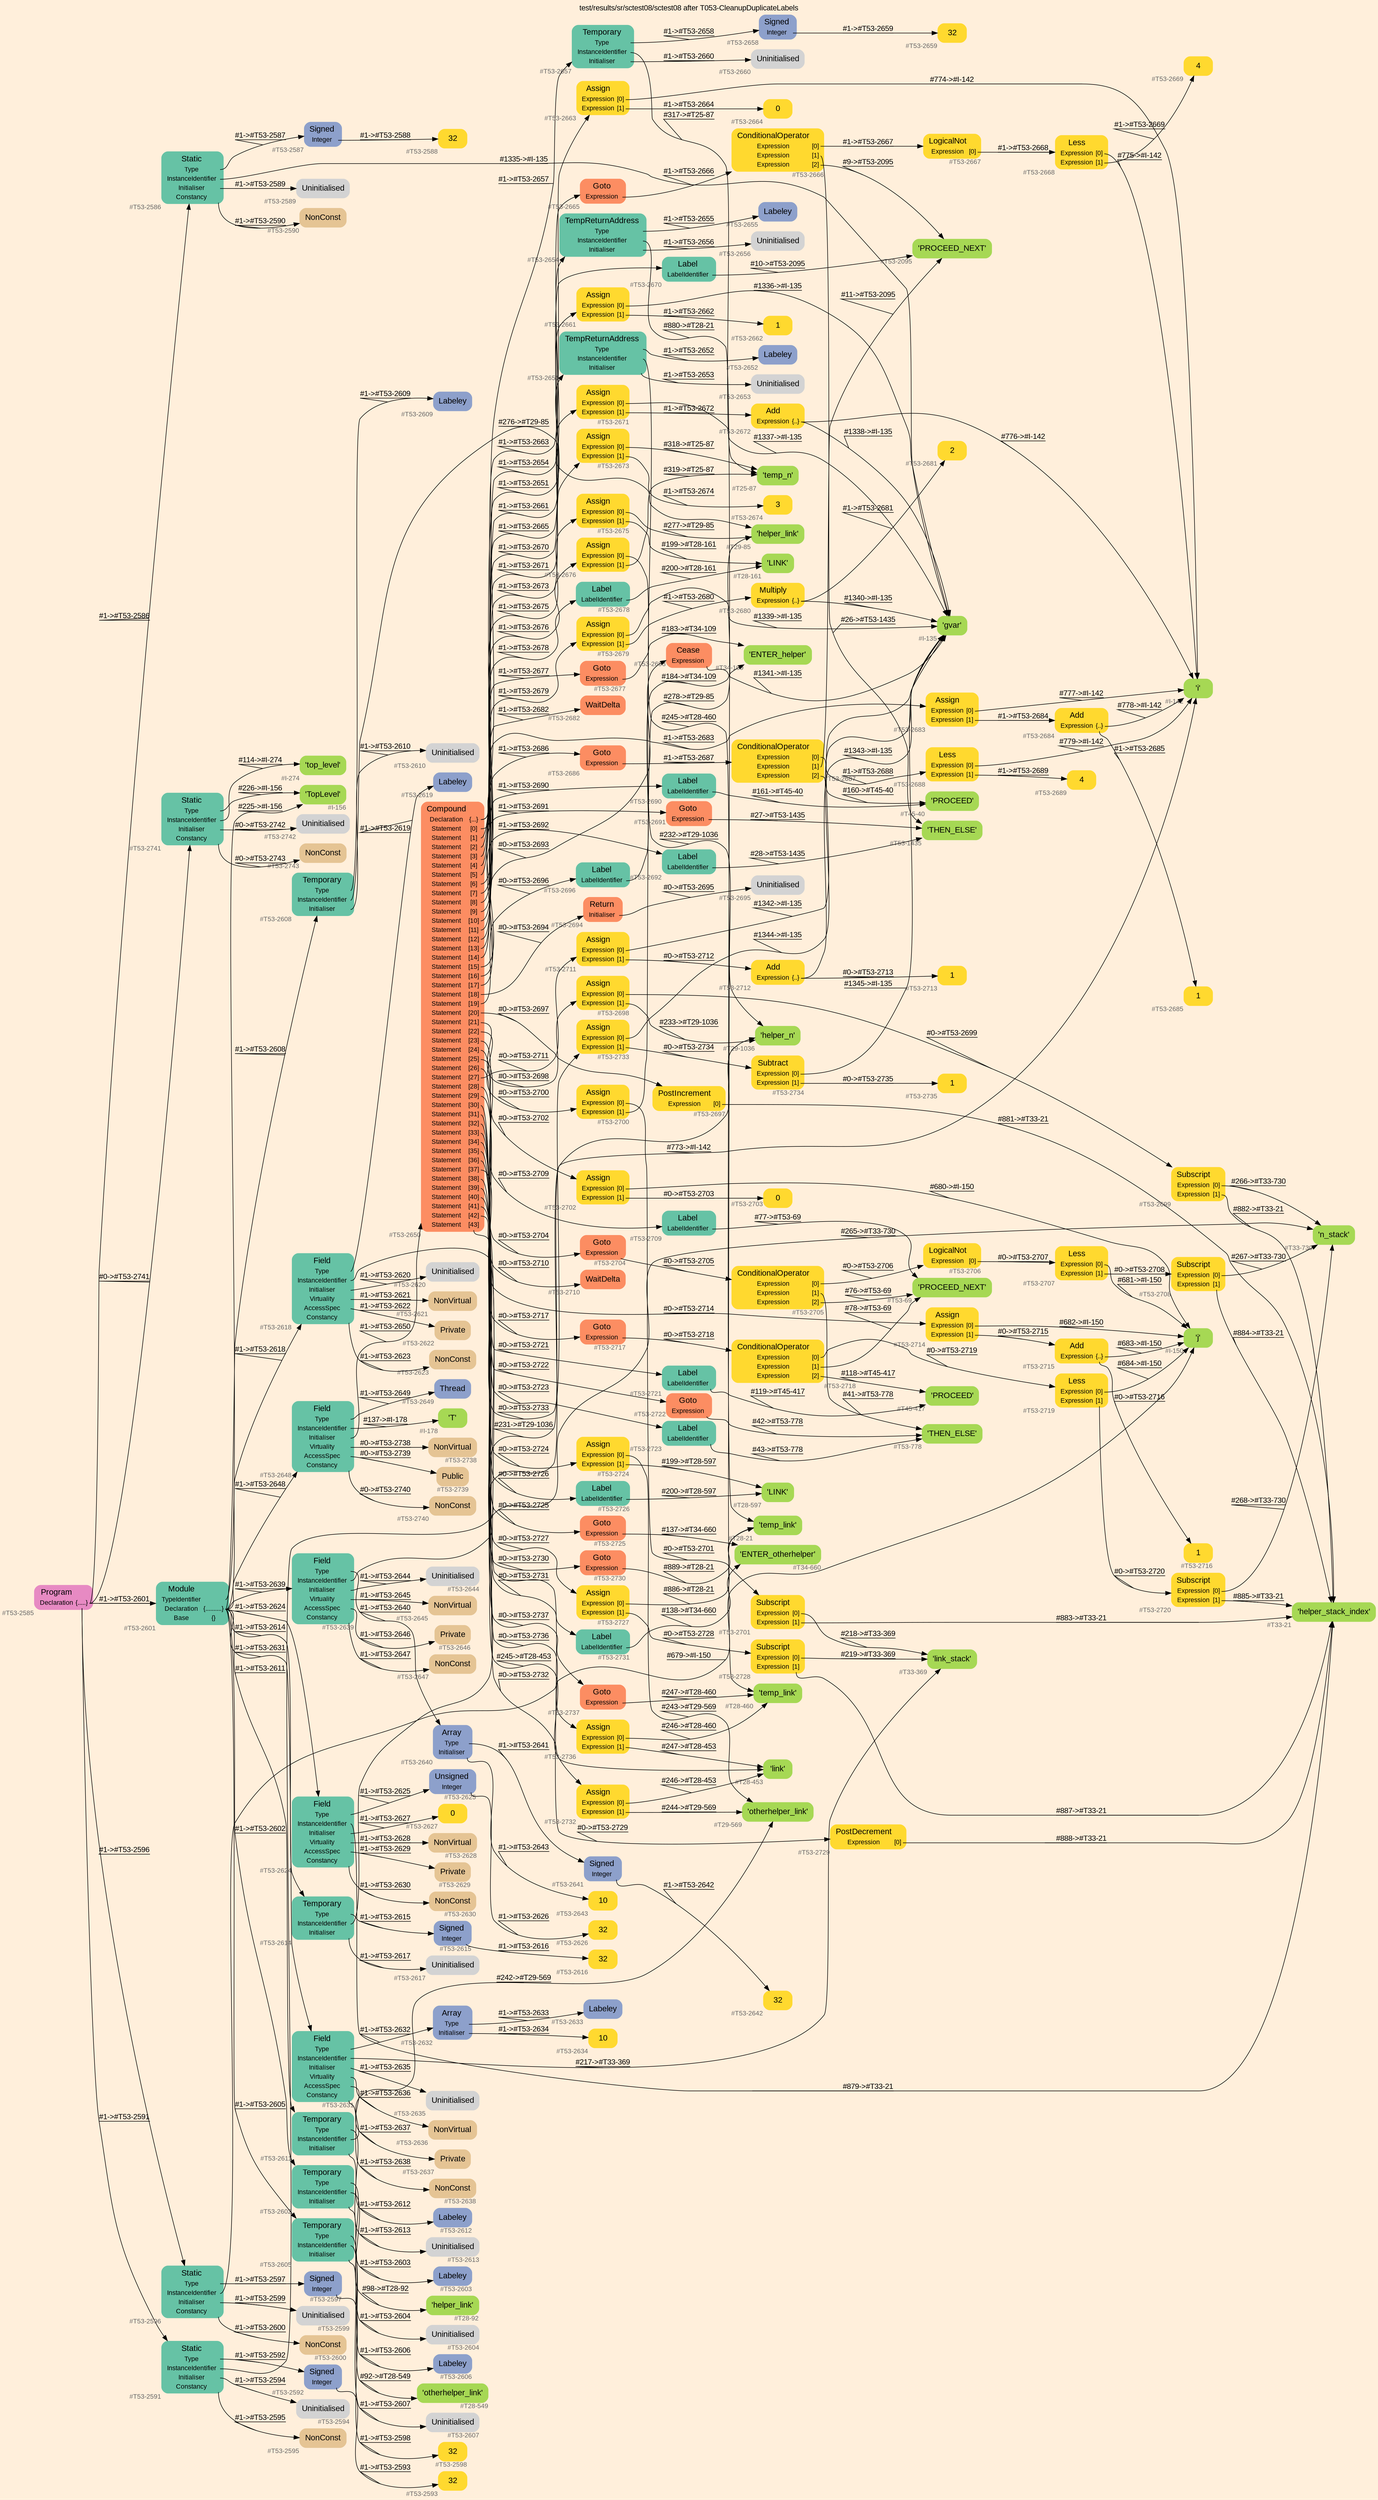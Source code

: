 digraph "test/results/sr/sctest08/sctest08 after T053-CleanupDuplicateLabels" {
label = "test/results/sr/sctest08/sctest08 after T053-CleanupDuplicateLabels"
labelloc = t
graph [
    rankdir = "LR"
    ranksep = 0.3
    bgcolor = antiquewhite1
    color = black
    fontcolor = black
    fontname = "Arial"
];
node [
    fontname = "Arial"
];
edge [
    fontname = "Arial"
];

// -------------------- node figure --------------------
// -------- block #T53-2585 ----------
"#T53-2585" [
    fillcolor = "/set28/4"
    xlabel = "#T53-2585"
    fontsize = "12"
    fontcolor = grey40
    shape = "plaintext"
    label = <<TABLE BORDER="0" CELLBORDER="0" CELLSPACING="0">
     <TR><TD><FONT COLOR="black" POINT-SIZE="15">Program</FONT></TD></TR>
     <TR><TD><FONT COLOR="black" POINT-SIZE="12">Declaration</FONT></TD><TD PORT="port0"><FONT COLOR="black" POINT-SIZE="12">{.....}</FONT></TD></TR>
    </TABLE>>
    style = "rounded,filled"
];

// -------- block #T53-2586 ----------
"#T53-2586" [
    fillcolor = "/set28/1"
    xlabel = "#T53-2586"
    fontsize = "12"
    fontcolor = grey40
    shape = "plaintext"
    label = <<TABLE BORDER="0" CELLBORDER="0" CELLSPACING="0">
     <TR><TD><FONT COLOR="black" POINT-SIZE="15">Static</FONT></TD></TR>
     <TR><TD><FONT COLOR="black" POINT-SIZE="12">Type</FONT></TD><TD PORT="port0"></TD></TR>
     <TR><TD><FONT COLOR="black" POINT-SIZE="12">InstanceIdentifier</FONT></TD><TD PORT="port1"></TD></TR>
     <TR><TD><FONT COLOR="black" POINT-SIZE="12">Initialiser</FONT></TD><TD PORT="port2"></TD></TR>
     <TR><TD><FONT COLOR="black" POINT-SIZE="12">Constancy</FONT></TD><TD PORT="port3"></TD></TR>
    </TABLE>>
    style = "rounded,filled"
];

// -------- block #T53-2587 ----------
"#T53-2587" [
    fillcolor = "/set28/3"
    xlabel = "#T53-2587"
    fontsize = "12"
    fontcolor = grey40
    shape = "plaintext"
    label = <<TABLE BORDER="0" CELLBORDER="0" CELLSPACING="0">
     <TR><TD><FONT COLOR="black" POINT-SIZE="15">Signed</FONT></TD></TR>
     <TR><TD><FONT COLOR="black" POINT-SIZE="12">Integer</FONT></TD><TD PORT="port0"></TD></TR>
    </TABLE>>
    style = "rounded,filled"
];

// -------- block #T53-2588 ----------
"#T53-2588" [
    fillcolor = "/set28/6"
    xlabel = "#T53-2588"
    fontsize = "12"
    fontcolor = grey40
    shape = "plaintext"
    label = <<TABLE BORDER="0" CELLBORDER="0" CELLSPACING="0">
     <TR><TD><FONT COLOR="black" POINT-SIZE="15">32</FONT></TD></TR>
    </TABLE>>
    style = "rounded,filled"
];

// -------- block #I-135 ----------
"#I-135" [
    fillcolor = "/set28/5"
    xlabel = "#I-135"
    fontsize = "12"
    fontcolor = grey40
    shape = "plaintext"
    label = <<TABLE BORDER="0" CELLBORDER="0" CELLSPACING="0">
     <TR><TD><FONT COLOR="black" POINT-SIZE="15">'gvar'</FONT></TD></TR>
    </TABLE>>
    style = "rounded,filled"
];

// -------- block #T53-2589 ----------
"#T53-2589" [
    xlabel = "#T53-2589"
    fontsize = "12"
    fontcolor = grey40
    shape = "plaintext"
    label = <<TABLE BORDER="0" CELLBORDER="0" CELLSPACING="0">
     <TR><TD><FONT COLOR="black" POINT-SIZE="15">Uninitialised</FONT></TD></TR>
    </TABLE>>
    style = "rounded,filled"
];

// -------- block #T53-2590 ----------
"#T53-2590" [
    fillcolor = "/set28/7"
    xlabel = "#T53-2590"
    fontsize = "12"
    fontcolor = grey40
    shape = "plaintext"
    label = <<TABLE BORDER="0" CELLBORDER="0" CELLSPACING="0">
     <TR><TD><FONT COLOR="black" POINT-SIZE="15">NonConst</FONT></TD></TR>
    </TABLE>>
    style = "rounded,filled"
];

// -------- block #T53-2591 ----------
"#T53-2591" [
    fillcolor = "/set28/1"
    xlabel = "#T53-2591"
    fontsize = "12"
    fontcolor = grey40
    shape = "plaintext"
    label = <<TABLE BORDER="0" CELLBORDER="0" CELLSPACING="0">
     <TR><TD><FONT COLOR="black" POINT-SIZE="15">Static</FONT></TD></TR>
     <TR><TD><FONT COLOR="black" POINT-SIZE="12">Type</FONT></TD><TD PORT="port0"></TD></TR>
     <TR><TD><FONT COLOR="black" POINT-SIZE="12">InstanceIdentifier</FONT></TD><TD PORT="port1"></TD></TR>
     <TR><TD><FONT COLOR="black" POINT-SIZE="12">Initialiser</FONT></TD><TD PORT="port2"></TD></TR>
     <TR><TD><FONT COLOR="black" POINT-SIZE="12">Constancy</FONT></TD><TD PORT="port3"></TD></TR>
    </TABLE>>
    style = "rounded,filled"
];

// -------- block #T53-2592 ----------
"#T53-2592" [
    fillcolor = "/set28/3"
    xlabel = "#T53-2592"
    fontsize = "12"
    fontcolor = grey40
    shape = "plaintext"
    label = <<TABLE BORDER="0" CELLBORDER="0" CELLSPACING="0">
     <TR><TD><FONT COLOR="black" POINT-SIZE="15">Signed</FONT></TD></TR>
     <TR><TD><FONT COLOR="black" POINT-SIZE="12">Integer</FONT></TD><TD PORT="port0"></TD></TR>
    </TABLE>>
    style = "rounded,filled"
];

// -------- block #T53-2593 ----------
"#T53-2593" [
    fillcolor = "/set28/6"
    xlabel = "#T53-2593"
    fontsize = "12"
    fontcolor = grey40
    shape = "plaintext"
    label = <<TABLE BORDER="0" CELLBORDER="0" CELLSPACING="0">
     <TR><TD><FONT COLOR="black" POINT-SIZE="15">32</FONT></TD></TR>
    </TABLE>>
    style = "rounded,filled"
];

// -------- block #I-142 ----------
"#I-142" [
    fillcolor = "/set28/5"
    xlabel = "#I-142"
    fontsize = "12"
    fontcolor = grey40
    shape = "plaintext"
    label = <<TABLE BORDER="0" CELLBORDER="0" CELLSPACING="0">
     <TR><TD><FONT COLOR="black" POINT-SIZE="15">'i'</FONT></TD></TR>
    </TABLE>>
    style = "rounded,filled"
];

// -------- block #T53-2594 ----------
"#T53-2594" [
    xlabel = "#T53-2594"
    fontsize = "12"
    fontcolor = grey40
    shape = "plaintext"
    label = <<TABLE BORDER="0" CELLBORDER="0" CELLSPACING="0">
     <TR><TD><FONT COLOR="black" POINT-SIZE="15">Uninitialised</FONT></TD></TR>
    </TABLE>>
    style = "rounded,filled"
];

// -------- block #T53-2595 ----------
"#T53-2595" [
    fillcolor = "/set28/7"
    xlabel = "#T53-2595"
    fontsize = "12"
    fontcolor = grey40
    shape = "plaintext"
    label = <<TABLE BORDER="0" CELLBORDER="0" CELLSPACING="0">
     <TR><TD><FONT COLOR="black" POINT-SIZE="15">NonConst</FONT></TD></TR>
    </TABLE>>
    style = "rounded,filled"
];

// -------- block #T53-2596 ----------
"#T53-2596" [
    fillcolor = "/set28/1"
    xlabel = "#T53-2596"
    fontsize = "12"
    fontcolor = grey40
    shape = "plaintext"
    label = <<TABLE BORDER="0" CELLBORDER="0" CELLSPACING="0">
     <TR><TD><FONT COLOR="black" POINT-SIZE="15">Static</FONT></TD></TR>
     <TR><TD><FONT COLOR="black" POINT-SIZE="12">Type</FONT></TD><TD PORT="port0"></TD></TR>
     <TR><TD><FONT COLOR="black" POINT-SIZE="12">InstanceIdentifier</FONT></TD><TD PORT="port1"></TD></TR>
     <TR><TD><FONT COLOR="black" POINT-SIZE="12">Initialiser</FONT></TD><TD PORT="port2"></TD></TR>
     <TR><TD><FONT COLOR="black" POINT-SIZE="12">Constancy</FONT></TD><TD PORT="port3"></TD></TR>
    </TABLE>>
    style = "rounded,filled"
];

// -------- block #T53-2597 ----------
"#T53-2597" [
    fillcolor = "/set28/3"
    xlabel = "#T53-2597"
    fontsize = "12"
    fontcolor = grey40
    shape = "plaintext"
    label = <<TABLE BORDER="0" CELLBORDER="0" CELLSPACING="0">
     <TR><TD><FONT COLOR="black" POINT-SIZE="15">Signed</FONT></TD></TR>
     <TR><TD><FONT COLOR="black" POINT-SIZE="12">Integer</FONT></TD><TD PORT="port0"></TD></TR>
    </TABLE>>
    style = "rounded,filled"
];

// -------- block #T53-2598 ----------
"#T53-2598" [
    fillcolor = "/set28/6"
    xlabel = "#T53-2598"
    fontsize = "12"
    fontcolor = grey40
    shape = "plaintext"
    label = <<TABLE BORDER="0" CELLBORDER="0" CELLSPACING="0">
     <TR><TD><FONT COLOR="black" POINT-SIZE="15">32</FONT></TD></TR>
    </TABLE>>
    style = "rounded,filled"
];

// -------- block #I-150 ----------
"#I-150" [
    fillcolor = "/set28/5"
    xlabel = "#I-150"
    fontsize = "12"
    fontcolor = grey40
    shape = "plaintext"
    label = <<TABLE BORDER="0" CELLBORDER="0" CELLSPACING="0">
     <TR><TD><FONT COLOR="black" POINT-SIZE="15">'j'</FONT></TD></TR>
    </TABLE>>
    style = "rounded,filled"
];

// -------- block #T53-2599 ----------
"#T53-2599" [
    xlabel = "#T53-2599"
    fontsize = "12"
    fontcolor = grey40
    shape = "plaintext"
    label = <<TABLE BORDER="0" CELLBORDER="0" CELLSPACING="0">
     <TR><TD><FONT COLOR="black" POINT-SIZE="15">Uninitialised</FONT></TD></TR>
    </TABLE>>
    style = "rounded,filled"
];

// -------- block #T53-2600 ----------
"#T53-2600" [
    fillcolor = "/set28/7"
    xlabel = "#T53-2600"
    fontsize = "12"
    fontcolor = grey40
    shape = "plaintext"
    label = <<TABLE BORDER="0" CELLBORDER="0" CELLSPACING="0">
     <TR><TD><FONT COLOR="black" POINT-SIZE="15">NonConst</FONT></TD></TR>
    </TABLE>>
    style = "rounded,filled"
];

// -------- block #T53-2601 ----------
"#T53-2601" [
    fillcolor = "/set28/1"
    xlabel = "#T53-2601"
    fontsize = "12"
    fontcolor = grey40
    shape = "plaintext"
    label = <<TABLE BORDER="0" CELLBORDER="0" CELLSPACING="0">
     <TR><TD><FONT COLOR="black" POINT-SIZE="15">Module</FONT></TD></TR>
     <TR><TD><FONT COLOR="black" POINT-SIZE="12">TypeIdentifier</FONT></TD><TD PORT="port0"></TD></TR>
     <TR><TD><FONT COLOR="black" POINT-SIZE="12">Declaration</FONT></TD><TD PORT="port1"><FONT COLOR="black" POINT-SIZE="12">{..........}</FONT></TD></TR>
     <TR><TD><FONT COLOR="black" POINT-SIZE="12">Base</FONT></TD><TD PORT="port2"><FONT COLOR="black" POINT-SIZE="12">{}</FONT></TD></TR>
    </TABLE>>
    style = "rounded,filled"
];

// -------- block #I-156 ----------
"#I-156" [
    fillcolor = "/set28/5"
    xlabel = "#I-156"
    fontsize = "12"
    fontcolor = grey40
    shape = "plaintext"
    label = <<TABLE BORDER="0" CELLBORDER="0" CELLSPACING="0">
     <TR><TD><FONT COLOR="black" POINT-SIZE="15">'TopLevel'</FONT></TD></TR>
    </TABLE>>
    style = "rounded,filled"
];

// -------- block #T53-2602 ----------
"#T53-2602" [
    fillcolor = "/set28/1"
    xlabel = "#T53-2602"
    fontsize = "12"
    fontcolor = grey40
    shape = "plaintext"
    label = <<TABLE BORDER="0" CELLBORDER="0" CELLSPACING="0">
     <TR><TD><FONT COLOR="black" POINT-SIZE="15">Temporary</FONT></TD></TR>
     <TR><TD><FONT COLOR="black" POINT-SIZE="12">Type</FONT></TD><TD PORT="port0"></TD></TR>
     <TR><TD><FONT COLOR="black" POINT-SIZE="12">InstanceIdentifier</FONT></TD><TD PORT="port1"></TD></TR>
     <TR><TD><FONT COLOR="black" POINT-SIZE="12">Initialiser</FONT></TD><TD PORT="port2"></TD></TR>
    </TABLE>>
    style = "rounded,filled"
];

// -------- block #T53-2603 ----------
"#T53-2603" [
    fillcolor = "/set28/3"
    xlabel = "#T53-2603"
    fontsize = "12"
    fontcolor = grey40
    shape = "plaintext"
    label = <<TABLE BORDER="0" CELLBORDER="0" CELLSPACING="0">
     <TR><TD><FONT COLOR="black" POINT-SIZE="15">Labeley</FONT></TD></TR>
    </TABLE>>
    style = "rounded,filled"
];

// -------- block #T28-92 ----------
"#T28-92" [
    fillcolor = "/set28/5"
    xlabel = "#T28-92"
    fontsize = "12"
    fontcolor = grey40
    shape = "plaintext"
    label = <<TABLE BORDER="0" CELLBORDER="0" CELLSPACING="0">
     <TR><TD><FONT COLOR="black" POINT-SIZE="15">'helper_link'</FONT></TD></TR>
    </TABLE>>
    style = "rounded,filled"
];

// -------- block #T53-2604 ----------
"#T53-2604" [
    xlabel = "#T53-2604"
    fontsize = "12"
    fontcolor = grey40
    shape = "plaintext"
    label = <<TABLE BORDER="0" CELLBORDER="0" CELLSPACING="0">
     <TR><TD><FONT COLOR="black" POINT-SIZE="15">Uninitialised</FONT></TD></TR>
    </TABLE>>
    style = "rounded,filled"
];

// -------- block #T53-2605 ----------
"#T53-2605" [
    fillcolor = "/set28/1"
    xlabel = "#T53-2605"
    fontsize = "12"
    fontcolor = grey40
    shape = "plaintext"
    label = <<TABLE BORDER="0" CELLBORDER="0" CELLSPACING="0">
     <TR><TD><FONT COLOR="black" POINT-SIZE="15">Temporary</FONT></TD></TR>
     <TR><TD><FONT COLOR="black" POINT-SIZE="12">Type</FONT></TD><TD PORT="port0"></TD></TR>
     <TR><TD><FONT COLOR="black" POINT-SIZE="12">InstanceIdentifier</FONT></TD><TD PORT="port1"></TD></TR>
     <TR><TD><FONT COLOR="black" POINT-SIZE="12">Initialiser</FONT></TD><TD PORT="port2"></TD></TR>
    </TABLE>>
    style = "rounded,filled"
];

// -------- block #T53-2606 ----------
"#T53-2606" [
    fillcolor = "/set28/3"
    xlabel = "#T53-2606"
    fontsize = "12"
    fontcolor = grey40
    shape = "plaintext"
    label = <<TABLE BORDER="0" CELLBORDER="0" CELLSPACING="0">
     <TR><TD><FONT COLOR="black" POINT-SIZE="15">Labeley</FONT></TD></TR>
    </TABLE>>
    style = "rounded,filled"
];

// -------- block #T28-549 ----------
"#T28-549" [
    fillcolor = "/set28/5"
    xlabel = "#T28-549"
    fontsize = "12"
    fontcolor = grey40
    shape = "plaintext"
    label = <<TABLE BORDER="0" CELLBORDER="0" CELLSPACING="0">
     <TR><TD><FONT COLOR="black" POINT-SIZE="15">'otherhelper_link'</FONT></TD></TR>
    </TABLE>>
    style = "rounded,filled"
];

// -------- block #T53-2607 ----------
"#T53-2607" [
    xlabel = "#T53-2607"
    fontsize = "12"
    fontcolor = grey40
    shape = "plaintext"
    label = <<TABLE BORDER="0" CELLBORDER="0" CELLSPACING="0">
     <TR><TD><FONT COLOR="black" POINT-SIZE="15">Uninitialised</FONT></TD></TR>
    </TABLE>>
    style = "rounded,filled"
];

// -------- block #T53-2608 ----------
"#T53-2608" [
    fillcolor = "/set28/1"
    xlabel = "#T53-2608"
    fontsize = "12"
    fontcolor = grey40
    shape = "plaintext"
    label = <<TABLE BORDER="0" CELLBORDER="0" CELLSPACING="0">
     <TR><TD><FONT COLOR="black" POINT-SIZE="15">Temporary</FONT></TD></TR>
     <TR><TD><FONT COLOR="black" POINT-SIZE="12">Type</FONT></TD><TD PORT="port0"></TD></TR>
     <TR><TD><FONT COLOR="black" POINT-SIZE="12">InstanceIdentifier</FONT></TD><TD PORT="port1"></TD></TR>
     <TR><TD><FONT COLOR="black" POINT-SIZE="12">Initialiser</FONT></TD><TD PORT="port2"></TD></TR>
    </TABLE>>
    style = "rounded,filled"
];

// -------- block #T53-2609 ----------
"#T53-2609" [
    fillcolor = "/set28/3"
    xlabel = "#T53-2609"
    fontsize = "12"
    fontcolor = grey40
    shape = "plaintext"
    label = <<TABLE BORDER="0" CELLBORDER="0" CELLSPACING="0">
     <TR><TD><FONT COLOR="black" POINT-SIZE="15">Labeley</FONT></TD></TR>
    </TABLE>>
    style = "rounded,filled"
];

// -------- block #T29-85 ----------
"#T29-85" [
    fillcolor = "/set28/5"
    xlabel = "#T29-85"
    fontsize = "12"
    fontcolor = grey40
    shape = "plaintext"
    label = <<TABLE BORDER="0" CELLBORDER="0" CELLSPACING="0">
     <TR><TD><FONT COLOR="black" POINT-SIZE="15">'helper_link'</FONT></TD></TR>
    </TABLE>>
    style = "rounded,filled"
];

// -------- block #T53-2610 ----------
"#T53-2610" [
    xlabel = "#T53-2610"
    fontsize = "12"
    fontcolor = grey40
    shape = "plaintext"
    label = <<TABLE BORDER="0" CELLBORDER="0" CELLSPACING="0">
     <TR><TD><FONT COLOR="black" POINT-SIZE="15">Uninitialised</FONT></TD></TR>
    </TABLE>>
    style = "rounded,filled"
];

// -------- block #T53-2611 ----------
"#T53-2611" [
    fillcolor = "/set28/1"
    xlabel = "#T53-2611"
    fontsize = "12"
    fontcolor = grey40
    shape = "plaintext"
    label = <<TABLE BORDER="0" CELLBORDER="0" CELLSPACING="0">
     <TR><TD><FONT COLOR="black" POINT-SIZE="15">Temporary</FONT></TD></TR>
     <TR><TD><FONT COLOR="black" POINT-SIZE="12">Type</FONT></TD><TD PORT="port0"></TD></TR>
     <TR><TD><FONT COLOR="black" POINT-SIZE="12">InstanceIdentifier</FONT></TD><TD PORT="port1"></TD></TR>
     <TR><TD><FONT COLOR="black" POINT-SIZE="12">Initialiser</FONT></TD><TD PORT="port2"></TD></TR>
    </TABLE>>
    style = "rounded,filled"
];

// -------- block #T53-2612 ----------
"#T53-2612" [
    fillcolor = "/set28/3"
    xlabel = "#T53-2612"
    fontsize = "12"
    fontcolor = grey40
    shape = "plaintext"
    label = <<TABLE BORDER="0" CELLBORDER="0" CELLSPACING="0">
     <TR><TD><FONT COLOR="black" POINT-SIZE="15">Labeley</FONT></TD></TR>
    </TABLE>>
    style = "rounded,filled"
];

// -------- block #T29-569 ----------
"#T29-569" [
    fillcolor = "/set28/5"
    xlabel = "#T29-569"
    fontsize = "12"
    fontcolor = grey40
    shape = "plaintext"
    label = <<TABLE BORDER="0" CELLBORDER="0" CELLSPACING="0">
     <TR><TD><FONT COLOR="black" POINT-SIZE="15">'otherhelper_link'</FONT></TD></TR>
    </TABLE>>
    style = "rounded,filled"
];

// -------- block #T53-2613 ----------
"#T53-2613" [
    xlabel = "#T53-2613"
    fontsize = "12"
    fontcolor = grey40
    shape = "plaintext"
    label = <<TABLE BORDER="0" CELLBORDER="0" CELLSPACING="0">
     <TR><TD><FONT COLOR="black" POINT-SIZE="15">Uninitialised</FONT></TD></TR>
    </TABLE>>
    style = "rounded,filled"
];

// -------- block #T53-2614 ----------
"#T53-2614" [
    fillcolor = "/set28/1"
    xlabel = "#T53-2614"
    fontsize = "12"
    fontcolor = grey40
    shape = "plaintext"
    label = <<TABLE BORDER="0" CELLBORDER="0" CELLSPACING="0">
     <TR><TD><FONT COLOR="black" POINT-SIZE="15">Temporary</FONT></TD></TR>
     <TR><TD><FONT COLOR="black" POINT-SIZE="12">Type</FONT></TD><TD PORT="port0"></TD></TR>
     <TR><TD><FONT COLOR="black" POINT-SIZE="12">InstanceIdentifier</FONT></TD><TD PORT="port1"></TD></TR>
     <TR><TD><FONT COLOR="black" POINT-SIZE="12">Initialiser</FONT></TD><TD PORT="port2"></TD></TR>
    </TABLE>>
    style = "rounded,filled"
];

// -------- block #T53-2615 ----------
"#T53-2615" [
    fillcolor = "/set28/3"
    xlabel = "#T53-2615"
    fontsize = "12"
    fontcolor = grey40
    shape = "plaintext"
    label = <<TABLE BORDER="0" CELLBORDER="0" CELLSPACING="0">
     <TR><TD><FONT COLOR="black" POINT-SIZE="15">Signed</FONT></TD></TR>
     <TR><TD><FONT COLOR="black" POINT-SIZE="12">Integer</FONT></TD><TD PORT="port0"></TD></TR>
    </TABLE>>
    style = "rounded,filled"
];

// -------- block #T53-2616 ----------
"#T53-2616" [
    fillcolor = "/set28/6"
    xlabel = "#T53-2616"
    fontsize = "12"
    fontcolor = grey40
    shape = "plaintext"
    label = <<TABLE BORDER="0" CELLBORDER="0" CELLSPACING="0">
     <TR><TD><FONT COLOR="black" POINT-SIZE="15">32</FONT></TD></TR>
    </TABLE>>
    style = "rounded,filled"
];

// -------- block #T29-1036 ----------
"#T29-1036" [
    fillcolor = "/set28/5"
    xlabel = "#T29-1036"
    fontsize = "12"
    fontcolor = grey40
    shape = "plaintext"
    label = <<TABLE BORDER="0" CELLBORDER="0" CELLSPACING="0">
     <TR><TD><FONT COLOR="black" POINT-SIZE="15">'helper_n'</FONT></TD></TR>
    </TABLE>>
    style = "rounded,filled"
];

// -------- block #T53-2617 ----------
"#T53-2617" [
    xlabel = "#T53-2617"
    fontsize = "12"
    fontcolor = grey40
    shape = "plaintext"
    label = <<TABLE BORDER="0" CELLBORDER="0" CELLSPACING="0">
     <TR><TD><FONT COLOR="black" POINT-SIZE="15">Uninitialised</FONT></TD></TR>
    </TABLE>>
    style = "rounded,filled"
];

// -------- block #T53-2618 ----------
"#T53-2618" [
    fillcolor = "/set28/1"
    xlabel = "#T53-2618"
    fontsize = "12"
    fontcolor = grey40
    shape = "plaintext"
    label = <<TABLE BORDER="0" CELLBORDER="0" CELLSPACING="0">
     <TR><TD><FONT COLOR="black" POINT-SIZE="15">Field</FONT></TD></TR>
     <TR><TD><FONT COLOR="black" POINT-SIZE="12">Type</FONT></TD><TD PORT="port0"></TD></TR>
     <TR><TD><FONT COLOR="black" POINT-SIZE="12">InstanceIdentifier</FONT></TD><TD PORT="port1"></TD></TR>
     <TR><TD><FONT COLOR="black" POINT-SIZE="12">Initialiser</FONT></TD><TD PORT="port2"></TD></TR>
     <TR><TD><FONT COLOR="black" POINT-SIZE="12">Virtuality</FONT></TD><TD PORT="port3"></TD></TR>
     <TR><TD><FONT COLOR="black" POINT-SIZE="12">AccessSpec</FONT></TD><TD PORT="port4"></TD></TR>
     <TR><TD><FONT COLOR="black" POINT-SIZE="12">Constancy</FONT></TD><TD PORT="port5"></TD></TR>
    </TABLE>>
    style = "rounded,filled"
];

// -------- block #T53-2619 ----------
"#T53-2619" [
    fillcolor = "/set28/3"
    xlabel = "#T53-2619"
    fontsize = "12"
    fontcolor = grey40
    shape = "plaintext"
    label = <<TABLE BORDER="0" CELLBORDER="0" CELLSPACING="0">
     <TR><TD><FONT COLOR="black" POINT-SIZE="15">Labeley</FONT></TD></TR>
    </TABLE>>
    style = "rounded,filled"
];

// -------- block #T28-453 ----------
"#T28-453" [
    fillcolor = "/set28/5"
    xlabel = "#T28-453"
    fontsize = "12"
    fontcolor = grey40
    shape = "plaintext"
    label = <<TABLE BORDER="0" CELLBORDER="0" CELLSPACING="0">
     <TR><TD><FONT COLOR="black" POINT-SIZE="15">'link'</FONT></TD></TR>
    </TABLE>>
    style = "rounded,filled"
];

// -------- block #T53-2620 ----------
"#T53-2620" [
    xlabel = "#T53-2620"
    fontsize = "12"
    fontcolor = grey40
    shape = "plaintext"
    label = <<TABLE BORDER="0" CELLBORDER="0" CELLSPACING="0">
     <TR><TD><FONT COLOR="black" POINT-SIZE="15">Uninitialised</FONT></TD></TR>
    </TABLE>>
    style = "rounded,filled"
];

// -------- block #T53-2621 ----------
"#T53-2621" [
    fillcolor = "/set28/7"
    xlabel = "#T53-2621"
    fontsize = "12"
    fontcolor = grey40
    shape = "plaintext"
    label = <<TABLE BORDER="0" CELLBORDER="0" CELLSPACING="0">
     <TR><TD><FONT COLOR="black" POINT-SIZE="15">NonVirtual</FONT></TD></TR>
    </TABLE>>
    style = "rounded,filled"
];

// -------- block #T53-2622 ----------
"#T53-2622" [
    fillcolor = "/set28/7"
    xlabel = "#T53-2622"
    fontsize = "12"
    fontcolor = grey40
    shape = "plaintext"
    label = <<TABLE BORDER="0" CELLBORDER="0" CELLSPACING="0">
     <TR><TD><FONT COLOR="black" POINT-SIZE="15">Private</FONT></TD></TR>
    </TABLE>>
    style = "rounded,filled"
];

// -------- block #T53-2623 ----------
"#T53-2623" [
    fillcolor = "/set28/7"
    xlabel = "#T53-2623"
    fontsize = "12"
    fontcolor = grey40
    shape = "plaintext"
    label = <<TABLE BORDER="0" CELLBORDER="0" CELLSPACING="0">
     <TR><TD><FONT COLOR="black" POINT-SIZE="15">NonConst</FONT></TD></TR>
    </TABLE>>
    style = "rounded,filled"
];

// -------- block #T53-2624 ----------
"#T53-2624" [
    fillcolor = "/set28/1"
    xlabel = "#T53-2624"
    fontsize = "12"
    fontcolor = grey40
    shape = "plaintext"
    label = <<TABLE BORDER="0" CELLBORDER="0" CELLSPACING="0">
     <TR><TD><FONT COLOR="black" POINT-SIZE="15">Field</FONT></TD></TR>
     <TR><TD><FONT COLOR="black" POINT-SIZE="12">Type</FONT></TD><TD PORT="port0"></TD></TR>
     <TR><TD><FONT COLOR="black" POINT-SIZE="12">InstanceIdentifier</FONT></TD><TD PORT="port1"></TD></TR>
     <TR><TD><FONT COLOR="black" POINT-SIZE="12">Initialiser</FONT></TD><TD PORT="port2"></TD></TR>
     <TR><TD><FONT COLOR="black" POINT-SIZE="12">Virtuality</FONT></TD><TD PORT="port3"></TD></TR>
     <TR><TD><FONT COLOR="black" POINT-SIZE="12">AccessSpec</FONT></TD><TD PORT="port4"></TD></TR>
     <TR><TD><FONT COLOR="black" POINT-SIZE="12">Constancy</FONT></TD><TD PORT="port5"></TD></TR>
    </TABLE>>
    style = "rounded,filled"
];

// -------- block #T53-2625 ----------
"#T53-2625" [
    fillcolor = "/set28/3"
    xlabel = "#T53-2625"
    fontsize = "12"
    fontcolor = grey40
    shape = "plaintext"
    label = <<TABLE BORDER="0" CELLBORDER="0" CELLSPACING="0">
     <TR><TD><FONT COLOR="black" POINT-SIZE="15">Unsigned</FONT></TD></TR>
     <TR><TD><FONT COLOR="black" POINT-SIZE="12">Integer</FONT></TD><TD PORT="port0"></TD></TR>
    </TABLE>>
    style = "rounded,filled"
];

// -------- block #T53-2626 ----------
"#T53-2626" [
    fillcolor = "/set28/6"
    xlabel = "#T53-2626"
    fontsize = "12"
    fontcolor = grey40
    shape = "plaintext"
    label = <<TABLE BORDER="0" CELLBORDER="0" CELLSPACING="0">
     <TR><TD><FONT COLOR="black" POINT-SIZE="15">32</FONT></TD></TR>
    </TABLE>>
    style = "rounded,filled"
];

// -------- block #T33-21 ----------
"#T33-21" [
    fillcolor = "/set28/5"
    xlabel = "#T33-21"
    fontsize = "12"
    fontcolor = grey40
    shape = "plaintext"
    label = <<TABLE BORDER="0" CELLBORDER="0" CELLSPACING="0">
     <TR><TD><FONT COLOR="black" POINT-SIZE="15">'helper_stack_index'</FONT></TD></TR>
    </TABLE>>
    style = "rounded,filled"
];

// -------- block #T53-2627 ----------
"#T53-2627" [
    fillcolor = "/set28/6"
    xlabel = "#T53-2627"
    fontsize = "12"
    fontcolor = grey40
    shape = "plaintext"
    label = <<TABLE BORDER="0" CELLBORDER="0" CELLSPACING="0">
     <TR><TD><FONT COLOR="black" POINT-SIZE="15">0</FONT></TD></TR>
    </TABLE>>
    style = "rounded,filled"
];

// -------- block #T53-2628 ----------
"#T53-2628" [
    fillcolor = "/set28/7"
    xlabel = "#T53-2628"
    fontsize = "12"
    fontcolor = grey40
    shape = "plaintext"
    label = <<TABLE BORDER="0" CELLBORDER="0" CELLSPACING="0">
     <TR><TD><FONT COLOR="black" POINT-SIZE="15">NonVirtual</FONT></TD></TR>
    </TABLE>>
    style = "rounded,filled"
];

// -------- block #T53-2629 ----------
"#T53-2629" [
    fillcolor = "/set28/7"
    xlabel = "#T53-2629"
    fontsize = "12"
    fontcolor = grey40
    shape = "plaintext"
    label = <<TABLE BORDER="0" CELLBORDER="0" CELLSPACING="0">
     <TR><TD><FONT COLOR="black" POINT-SIZE="15">Private</FONT></TD></TR>
    </TABLE>>
    style = "rounded,filled"
];

// -------- block #T53-2630 ----------
"#T53-2630" [
    fillcolor = "/set28/7"
    xlabel = "#T53-2630"
    fontsize = "12"
    fontcolor = grey40
    shape = "plaintext"
    label = <<TABLE BORDER="0" CELLBORDER="0" CELLSPACING="0">
     <TR><TD><FONT COLOR="black" POINT-SIZE="15">NonConst</FONT></TD></TR>
    </TABLE>>
    style = "rounded,filled"
];

// -------- block #T53-2631 ----------
"#T53-2631" [
    fillcolor = "/set28/1"
    xlabel = "#T53-2631"
    fontsize = "12"
    fontcolor = grey40
    shape = "plaintext"
    label = <<TABLE BORDER="0" CELLBORDER="0" CELLSPACING="0">
     <TR><TD><FONT COLOR="black" POINT-SIZE="15">Field</FONT></TD></TR>
     <TR><TD><FONT COLOR="black" POINT-SIZE="12">Type</FONT></TD><TD PORT="port0"></TD></TR>
     <TR><TD><FONT COLOR="black" POINT-SIZE="12">InstanceIdentifier</FONT></TD><TD PORT="port1"></TD></TR>
     <TR><TD><FONT COLOR="black" POINT-SIZE="12">Initialiser</FONT></TD><TD PORT="port2"></TD></TR>
     <TR><TD><FONT COLOR="black" POINT-SIZE="12">Virtuality</FONT></TD><TD PORT="port3"></TD></TR>
     <TR><TD><FONT COLOR="black" POINT-SIZE="12">AccessSpec</FONT></TD><TD PORT="port4"></TD></TR>
     <TR><TD><FONT COLOR="black" POINT-SIZE="12">Constancy</FONT></TD><TD PORT="port5"></TD></TR>
    </TABLE>>
    style = "rounded,filled"
];

// -------- block #T53-2632 ----------
"#T53-2632" [
    fillcolor = "/set28/3"
    xlabel = "#T53-2632"
    fontsize = "12"
    fontcolor = grey40
    shape = "plaintext"
    label = <<TABLE BORDER="0" CELLBORDER="0" CELLSPACING="0">
     <TR><TD><FONT COLOR="black" POINT-SIZE="15">Array</FONT></TD></TR>
     <TR><TD><FONT COLOR="black" POINT-SIZE="12">Type</FONT></TD><TD PORT="port0"></TD></TR>
     <TR><TD><FONT COLOR="black" POINT-SIZE="12">Initialiser</FONT></TD><TD PORT="port1"></TD></TR>
    </TABLE>>
    style = "rounded,filled"
];

// -------- block #T53-2633 ----------
"#T53-2633" [
    fillcolor = "/set28/3"
    xlabel = "#T53-2633"
    fontsize = "12"
    fontcolor = grey40
    shape = "plaintext"
    label = <<TABLE BORDER="0" CELLBORDER="0" CELLSPACING="0">
     <TR><TD><FONT COLOR="black" POINT-SIZE="15">Labeley</FONT></TD></TR>
    </TABLE>>
    style = "rounded,filled"
];

// -------- block #T53-2634 ----------
"#T53-2634" [
    fillcolor = "/set28/6"
    xlabel = "#T53-2634"
    fontsize = "12"
    fontcolor = grey40
    shape = "plaintext"
    label = <<TABLE BORDER="0" CELLBORDER="0" CELLSPACING="0">
     <TR><TD><FONT COLOR="black" POINT-SIZE="15">10</FONT></TD></TR>
    </TABLE>>
    style = "rounded,filled"
];

// -------- block #T33-369 ----------
"#T33-369" [
    fillcolor = "/set28/5"
    xlabel = "#T33-369"
    fontsize = "12"
    fontcolor = grey40
    shape = "plaintext"
    label = <<TABLE BORDER="0" CELLBORDER="0" CELLSPACING="0">
     <TR><TD><FONT COLOR="black" POINT-SIZE="15">'link_stack'</FONT></TD></TR>
    </TABLE>>
    style = "rounded,filled"
];

// -------- block #T53-2635 ----------
"#T53-2635" [
    xlabel = "#T53-2635"
    fontsize = "12"
    fontcolor = grey40
    shape = "plaintext"
    label = <<TABLE BORDER="0" CELLBORDER="0" CELLSPACING="0">
     <TR><TD><FONT COLOR="black" POINT-SIZE="15">Uninitialised</FONT></TD></TR>
    </TABLE>>
    style = "rounded,filled"
];

// -------- block #T53-2636 ----------
"#T53-2636" [
    fillcolor = "/set28/7"
    xlabel = "#T53-2636"
    fontsize = "12"
    fontcolor = grey40
    shape = "plaintext"
    label = <<TABLE BORDER="0" CELLBORDER="0" CELLSPACING="0">
     <TR><TD><FONT COLOR="black" POINT-SIZE="15">NonVirtual</FONT></TD></TR>
    </TABLE>>
    style = "rounded,filled"
];

// -------- block #T53-2637 ----------
"#T53-2637" [
    fillcolor = "/set28/7"
    xlabel = "#T53-2637"
    fontsize = "12"
    fontcolor = grey40
    shape = "plaintext"
    label = <<TABLE BORDER="0" CELLBORDER="0" CELLSPACING="0">
     <TR><TD><FONT COLOR="black" POINT-SIZE="15">Private</FONT></TD></TR>
    </TABLE>>
    style = "rounded,filled"
];

// -------- block #T53-2638 ----------
"#T53-2638" [
    fillcolor = "/set28/7"
    xlabel = "#T53-2638"
    fontsize = "12"
    fontcolor = grey40
    shape = "plaintext"
    label = <<TABLE BORDER="0" CELLBORDER="0" CELLSPACING="0">
     <TR><TD><FONT COLOR="black" POINT-SIZE="15">NonConst</FONT></TD></TR>
    </TABLE>>
    style = "rounded,filled"
];

// -------- block #T53-2639 ----------
"#T53-2639" [
    fillcolor = "/set28/1"
    xlabel = "#T53-2639"
    fontsize = "12"
    fontcolor = grey40
    shape = "plaintext"
    label = <<TABLE BORDER="0" CELLBORDER="0" CELLSPACING="0">
     <TR><TD><FONT COLOR="black" POINT-SIZE="15">Field</FONT></TD></TR>
     <TR><TD><FONT COLOR="black" POINT-SIZE="12">Type</FONT></TD><TD PORT="port0"></TD></TR>
     <TR><TD><FONT COLOR="black" POINT-SIZE="12">InstanceIdentifier</FONT></TD><TD PORT="port1"></TD></TR>
     <TR><TD><FONT COLOR="black" POINT-SIZE="12">Initialiser</FONT></TD><TD PORT="port2"></TD></TR>
     <TR><TD><FONT COLOR="black" POINT-SIZE="12">Virtuality</FONT></TD><TD PORT="port3"></TD></TR>
     <TR><TD><FONT COLOR="black" POINT-SIZE="12">AccessSpec</FONT></TD><TD PORT="port4"></TD></TR>
     <TR><TD><FONT COLOR="black" POINT-SIZE="12">Constancy</FONT></TD><TD PORT="port5"></TD></TR>
    </TABLE>>
    style = "rounded,filled"
];

// -------- block #T53-2640 ----------
"#T53-2640" [
    fillcolor = "/set28/3"
    xlabel = "#T53-2640"
    fontsize = "12"
    fontcolor = grey40
    shape = "plaintext"
    label = <<TABLE BORDER="0" CELLBORDER="0" CELLSPACING="0">
     <TR><TD><FONT COLOR="black" POINT-SIZE="15">Array</FONT></TD></TR>
     <TR><TD><FONT COLOR="black" POINT-SIZE="12">Type</FONT></TD><TD PORT="port0"></TD></TR>
     <TR><TD><FONT COLOR="black" POINT-SIZE="12">Initialiser</FONT></TD><TD PORT="port1"></TD></TR>
    </TABLE>>
    style = "rounded,filled"
];

// -------- block #T53-2641 ----------
"#T53-2641" [
    fillcolor = "/set28/3"
    xlabel = "#T53-2641"
    fontsize = "12"
    fontcolor = grey40
    shape = "plaintext"
    label = <<TABLE BORDER="0" CELLBORDER="0" CELLSPACING="0">
     <TR><TD><FONT COLOR="black" POINT-SIZE="15">Signed</FONT></TD></TR>
     <TR><TD><FONT COLOR="black" POINT-SIZE="12">Integer</FONT></TD><TD PORT="port0"></TD></TR>
    </TABLE>>
    style = "rounded,filled"
];

// -------- block #T53-2642 ----------
"#T53-2642" [
    fillcolor = "/set28/6"
    xlabel = "#T53-2642"
    fontsize = "12"
    fontcolor = grey40
    shape = "plaintext"
    label = <<TABLE BORDER="0" CELLBORDER="0" CELLSPACING="0">
     <TR><TD><FONT COLOR="black" POINT-SIZE="15">32</FONT></TD></TR>
    </TABLE>>
    style = "rounded,filled"
];

// -------- block #T53-2643 ----------
"#T53-2643" [
    fillcolor = "/set28/6"
    xlabel = "#T53-2643"
    fontsize = "12"
    fontcolor = grey40
    shape = "plaintext"
    label = <<TABLE BORDER="0" CELLBORDER="0" CELLSPACING="0">
     <TR><TD><FONT COLOR="black" POINT-SIZE="15">10</FONT></TD></TR>
    </TABLE>>
    style = "rounded,filled"
];

// -------- block #T33-730 ----------
"#T33-730" [
    fillcolor = "/set28/5"
    xlabel = "#T33-730"
    fontsize = "12"
    fontcolor = grey40
    shape = "plaintext"
    label = <<TABLE BORDER="0" CELLBORDER="0" CELLSPACING="0">
     <TR><TD><FONT COLOR="black" POINT-SIZE="15">'n_stack'</FONT></TD></TR>
    </TABLE>>
    style = "rounded,filled"
];

// -------- block #T53-2644 ----------
"#T53-2644" [
    xlabel = "#T53-2644"
    fontsize = "12"
    fontcolor = grey40
    shape = "plaintext"
    label = <<TABLE BORDER="0" CELLBORDER="0" CELLSPACING="0">
     <TR><TD><FONT COLOR="black" POINT-SIZE="15">Uninitialised</FONT></TD></TR>
    </TABLE>>
    style = "rounded,filled"
];

// -------- block #T53-2645 ----------
"#T53-2645" [
    fillcolor = "/set28/7"
    xlabel = "#T53-2645"
    fontsize = "12"
    fontcolor = grey40
    shape = "plaintext"
    label = <<TABLE BORDER="0" CELLBORDER="0" CELLSPACING="0">
     <TR><TD><FONT COLOR="black" POINT-SIZE="15">NonVirtual</FONT></TD></TR>
    </TABLE>>
    style = "rounded,filled"
];

// -------- block #T53-2646 ----------
"#T53-2646" [
    fillcolor = "/set28/7"
    xlabel = "#T53-2646"
    fontsize = "12"
    fontcolor = grey40
    shape = "plaintext"
    label = <<TABLE BORDER="0" CELLBORDER="0" CELLSPACING="0">
     <TR><TD><FONT COLOR="black" POINT-SIZE="15">Private</FONT></TD></TR>
    </TABLE>>
    style = "rounded,filled"
];

// -------- block #T53-2647 ----------
"#T53-2647" [
    fillcolor = "/set28/7"
    xlabel = "#T53-2647"
    fontsize = "12"
    fontcolor = grey40
    shape = "plaintext"
    label = <<TABLE BORDER="0" CELLBORDER="0" CELLSPACING="0">
     <TR><TD><FONT COLOR="black" POINT-SIZE="15">NonConst</FONT></TD></TR>
    </TABLE>>
    style = "rounded,filled"
];

// -------- block #T53-2648 ----------
"#T53-2648" [
    fillcolor = "/set28/1"
    xlabel = "#T53-2648"
    fontsize = "12"
    fontcolor = grey40
    shape = "plaintext"
    label = <<TABLE BORDER="0" CELLBORDER="0" CELLSPACING="0">
     <TR><TD><FONT COLOR="black" POINT-SIZE="15">Field</FONT></TD></TR>
     <TR><TD><FONT COLOR="black" POINT-SIZE="12">Type</FONT></TD><TD PORT="port0"></TD></TR>
     <TR><TD><FONT COLOR="black" POINT-SIZE="12">InstanceIdentifier</FONT></TD><TD PORT="port1"></TD></TR>
     <TR><TD><FONT COLOR="black" POINT-SIZE="12">Initialiser</FONT></TD><TD PORT="port2"></TD></TR>
     <TR><TD><FONT COLOR="black" POINT-SIZE="12">Virtuality</FONT></TD><TD PORT="port3"></TD></TR>
     <TR><TD><FONT COLOR="black" POINT-SIZE="12">AccessSpec</FONT></TD><TD PORT="port4"></TD></TR>
     <TR><TD><FONT COLOR="black" POINT-SIZE="12">Constancy</FONT></TD><TD PORT="port5"></TD></TR>
    </TABLE>>
    style = "rounded,filled"
];

// -------- block #T53-2649 ----------
"#T53-2649" [
    fillcolor = "/set28/3"
    xlabel = "#T53-2649"
    fontsize = "12"
    fontcolor = grey40
    shape = "plaintext"
    label = <<TABLE BORDER="0" CELLBORDER="0" CELLSPACING="0">
     <TR><TD><FONT COLOR="black" POINT-SIZE="15">Thread</FONT></TD></TR>
    </TABLE>>
    style = "rounded,filled"
];

// -------- block #I-178 ----------
"#I-178" [
    fillcolor = "/set28/5"
    xlabel = "#I-178"
    fontsize = "12"
    fontcolor = grey40
    shape = "plaintext"
    label = <<TABLE BORDER="0" CELLBORDER="0" CELLSPACING="0">
     <TR><TD><FONT COLOR="black" POINT-SIZE="15">'T'</FONT></TD></TR>
    </TABLE>>
    style = "rounded,filled"
];

// -------- block #T53-2650 ----------
"#T53-2650" [
    fillcolor = "/set28/2"
    xlabel = "#T53-2650"
    fontsize = "12"
    fontcolor = grey40
    shape = "plaintext"
    label = <<TABLE BORDER="0" CELLBORDER="0" CELLSPACING="0">
     <TR><TD><FONT COLOR="black" POINT-SIZE="15">Compound</FONT></TD></TR>
     <TR><TD><FONT COLOR="black" POINT-SIZE="12">Declaration</FONT></TD><TD PORT="port0"><FONT COLOR="black" POINT-SIZE="12">{...}</FONT></TD></TR>
     <TR><TD><FONT COLOR="black" POINT-SIZE="12">Statement</FONT></TD><TD PORT="port1"><FONT COLOR="black" POINT-SIZE="12">[0]</FONT></TD></TR>
     <TR><TD><FONT COLOR="black" POINT-SIZE="12">Statement</FONT></TD><TD PORT="port2"><FONT COLOR="black" POINT-SIZE="12">[1]</FONT></TD></TR>
     <TR><TD><FONT COLOR="black" POINT-SIZE="12">Statement</FONT></TD><TD PORT="port3"><FONT COLOR="black" POINT-SIZE="12">[2]</FONT></TD></TR>
     <TR><TD><FONT COLOR="black" POINT-SIZE="12">Statement</FONT></TD><TD PORT="port4"><FONT COLOR="black" POINT-SIZE="12">[3]</FONT></TD></TR>
     <TR><TD><FONT COLOR="black" POINT-SIZE="12">Statement</FONT></TD><TD PORT="port5"><FONT COLOR="black" POINT-SIZE="12">[4]</FONT></TD></TR>
     <TR><TD><FONT COLOR="black" POINT-SIZE="12">Statement</FONT></TD><TD PORT="port6"><FONT COLOR="black" POINT-SIZE="12">[5]</FONT></TD></TR>
     <TR><TD><FONT COLOR="black" POINT-SIZE="12">Statement</FONT></TD><TD PORT="port7"><FONT COLOR="black" POINT-SIZE="12">[6]</FONT></TD></TR>
     <TR><TD><FONT COLOR="black" POINT-SIZE="12">Statement</FONT></TD><TD PORT="port8"><FONT COLOR="black" POINT-SIZE="12">[7]</FONT></TD></TR>
     <TR><TD><FONT COLOR="black" POINT-SIZE="12">Statement</FONT></TD><TD PORT="port9"><FONT COLOR="black" POINT-SIZE="12">[8]</FONT></TD></TR>
     <TR><TD><FONT COLOR="black" POINT-SIZE="12">Statement</FONT></TD><TD PORT="port10"><FONT COLOR="black" POINT-SIZE="12">[9]</FONT></TD></TR>
     <TR><TD><FONT COLOR="black" POINT-SIZE="12">Statement</FONT></TD><TD PORT="port11"><FONT COLOR="black" POINT-SIZE="12">[10]</FONT></TD></TR>
     <TR><TD><FONT COLOR="black" POINT-SIZE="12">Statement</FONT></TD><TD PORT="port12"><FONT COLOR="black" POINT-SIZE="12">[11]</FONT></TD></TR>
     <TR><TD><FONT COLOR="black" POINT-SIZE="12">Statement</FONT></TD><TD PORT="port13"><FONT COLOR="black" POINT-SIZE="12">[12]</FONT></TD></TR>
     <TR><TD><FONT COLOR="black" POINT-SIZE="12">Statement</FONT></TD><TD PORT="port14"><FONT COLOR="black" POINT-SIZE="12">[13]</FONT></TD></TR>
     <TR><TD><FONT COLOR="black" POINT-SIZE="12">Statement</FONT></TD><TD PORT="port15"><FONT COLOR="black" POINT-SIZE="12">[14]</FONT></TD></TR>
     <TR><TD><FONT COLOR="black" POINT-SIZE="12">Statement</FONT></TD><TD PORT="port16"><FONT COLOR="black" POINT-SIZE="12">[15]</FONT></TD></TR>
     <TR><TD><FONT COLOR="black" POINT-SIZE="12">Statement</FONT></TD><TD PORT="port17"><FONT COLOR="black" POINT-SIZE="12">[16]</FONT></TD></TR>
     <TR><TD><FONT COLOR="black" POINT-SIZE="12">Statement</FONT></TD><TD PORT="port18"><FONT COLOR="black" POINT-SIZE="12">[17]</FONT></TD></TR>
     <TR><TD><FONT COLOR="black" POINT-SIZE="12">Statement</FONT></TD><TD PORT="port19"><FONT COLOR="black" POINT-SIZE="12">[18]</FONT></TD></TR>
     <TR><TD><FONT COLOR="black" POINT-SIZE="12">Statement</FONT></TD><TD PORT="port20"><FONT COLOR="black" POINT-SIZE="12">[19]</FONT></TD></TR>
     <TR><TD><FONT COLOR="black" POINT-SIZE="12">Statement</FONT></TD><TD PORT="port21"><FONT COLOR="black" POINT-SIZE="12">[20]</FONT></TD></TR>
     <TR><TD><FONT COLOR="black" POINT-SIZE="12">Statement</FONT></TD><TD PORT="port22"><FONT COLOR="black" POINT-SIZE="12">[21]</FONT></TD></TR>
     <TR><TD><FONT COLOR="black" POINT-SIZE="12">Statement</FONT></TD><TD PORT="port23"><FONT COLOR="black" POINT-SIZE="12">[22]</FONT></TD></TR>
     <TR><TD><FONT COLOR="black" POINT-SIZE="12">Statement</FONT></TD><TD PORT="port24"><FONT COLOR="black" POINT-SIZE="12">[23]</FONT></TD></TR>
     <TR><TD><FONT COLOR="black" POINT-SIZE="12">Statement</FONT></TD><TD PORT="port25"><FONT COLOR="black" POINT-SIZE="12">[24]</FONT></TD></TR>
     <TR><TD><FONT COLOR="black" POINT-SIZE="12">Statement</FONT></TD><TD PORT="port26"><FONT COLOR="black" POINT-SIZE="12">[25]</FONT></TD></TR>
     <TR><TD><FONT COLOR="black" POINT-SIZE="12">Statement</FONT></TD><TD PORT="port27"><FONT COLOR="black" POINT-SIZE="12">[26]</FONT></TD></TR>
     <TR><TD><FONT COLOR="black" POINT-SIZE="12">Statement</FONT></TD><TD PORT="port28"><FONT COLOR="black" POINT-SIZE="12">[27]</FONT></TD></TR>
     <TR><TD><FONT COLOR="black" POINT-SIZE="12">Statement</FONT></TD><TD PORT="port29"><FONT COLOR="black" POINT-SIZE="12">[28]</FONT></TD></TR>
     <TR><TD><FONT COLOR="black" POINT-SIZE="12">Statement</FONT></TD><TD PORT="port30"><FONT COLOR="black" POINT-SIZE="12">[29]</FONT></TD></TR>
     <TR><TD><FONT COLOR="black" POINT-SIZE="12">Statement</FONT></TD><TD PORT="port31"><FONT COLOR="black" POINT-SIZE="12">[30]</FONT></TD></TR>
     <TR><TD><FONT COLOR="black" POINT-SIZE="12">Statement</FONT></TD><TD PORT="port32"><FONT COLOR="black" POINT-SIZE="12">[31]</FONT></TD></TR>
     <TR><TD><FONT COLOR="black" POINT-SIZE="12">Statement</FONT></TD><TD PORT="port33"><FONT COLOR="black" POINT-SIZE="12">[32]</FONT></TD></TR>
     <TR><TD><FONT COLOR="black" POINT-SIZE="12">Statement</FONT></TD><TD PORT="port34"><FONT COLOR="black" POINT-SIZE="12">[33]</FONT></TD></TR>
     <TR><TD><FONT COLOR="black" POINT-SIZE="12">Statement</FONT></TD><TD PORT="port35"><FONT COLOR="black" POINT-SIZE="12">[34]</FONT></TD></TR>
     <TR><TD><FONT COLOR="black" POINT-SIZE="12">Statement</FONT></TD><TD PORT="port36"><FONT COLOR="black" POINT-SIZE="12">[35]</FONT></TD></TR>
     <TR><TD><FONT COLOR="black" POINT-SIZE="12">Statement</FONT></TD><TD PORT="port37"><FONT COLOR="black" POINT-SIZE="12">[36]</FONT></TD></TR>
     <TR><TD><FONT COLOR="black" POINT-SIZE="12">Statement</FONT></TD><TD PORT="port38"><FONT COLOR="black" POINT-SIZE="12">[37]</FONT></TD></TR>
     <TR><TD><FONT COLOR="black" POINT-SIZE="12">Statement</FONT></TD><TD PORT="port39"><FONT COLOR="black" POINT-SIZE="12">[38]</FONT></TD></TR>
     <TR><TD><FONT COLOR="black" POINT-SIZE="12">Statement</FONT></TD><TD PORT="port40"><FONT COLOR="black" POINT-SIZE="12">[39]</FONT></TD></TR>
     <TR><TD><FONT COLOR="black" POINT-SIZE="12">Statement</FONT></TD><TD PORT="port41"><FONT COLOR="black" POINT-SIZE="12">[40]</FONT></TD></TR>
     <TR><TD><FONT COLOR="black" POINT-SIZE="12">Statement</FONT></TD><TD PORT="port42"><FONT COLOR="black" POINT-SIZE="12">[41]</FONT></TD></TR>
     <TR><TD><FONT COLOR="black" POINT-SIZE="12">Statement</FONT></TD><TD PORT="port43"><FONT COLOR="black" POINT-SIZE="12">[42]</FONT></TD></TR>
     <TR><TD><FONT COLOR="black" POINT-SIZE="12">Statement</FONT></TD><TD PORT="port44"><FONT COLOR="black" POINT-SIZE="12">[43]</FONT></TD></TR>
    </TABLE>>
    style = "rounded,filled"
];

// -------- block #T53-2651 ----------
"#T53-2651" [
    fillcolor = "/set28/1"
    xlabel = "#T53-2651"
    fontsize = "12"
    fontcolor = grey40
    shape = "plaintext"
    label = <<TABLE BORDER="0" CELLBORDER="0" CELLSPACING="0">
     <TR><TD><FONT COLOR="black" POINT-SIZE="15">TempReturnAddress</FONT></TD></TR>
     <TR><TD><FONT COLOR="black" POINT-SIZE="12">Type</FONT></TD><TD PORT="port0"></TD></TR>
     <TR><TD><FONT COLOR="black" POINT-SIZE="12">InstanceIdentifier</FONT></TD><TD PORT="port1"></TD></TR>
     <TR><TD><FONT COLOR="black" POINT-SIZE="12">Initialiser</FONT></TD><TD PORT="port2"></TD></TR>
    </TABLE>>
    style = "rounded,filled"
];

// -------- block #T53-2652 ----------
"#T53-2652" [
    fillcolor = "/set28/3"
    xlabel = "#T53-2652"
    fontsize = "12"
    fontcolor = grey40
    shape = "plaintext"
    label = <<TABLE BORDER="0" CELLBORDER="0" CELLSPACING="0">
     <TR><TD><FONT COLOR="black" POINT-SIZE="15">Labeley</FONT></TD></TR>
    </TABLE>>
    style = "rounded,filled"
];

// -------- block #T28-460 ----------
"#T28-460" [
    fillcolor = "/set28/5"
    xlabel = "#T28-460"
    fontsize = "12"
    fontcolor = grey40
    shape = "plaintext"
    label = <<TABLE BORDER="0" CELLBORDER="0" CELLSPACING="0">
     <TR><TD><FONT COLOR="black" POINT-SIZE="15">'temp_link'</FONT></TD></TR>
    </TABLE>>
    style = "rounded,filled"
];

// -------- block #T53-2653 ----------
"#T53-2653" [
    xlabel = "#T53-2653"
    fontsize = "12"
    fontcolor = grey40
    shape = "plaintext"
    label = <<TABLE BORDER="0" CELLBORDER="0" CELLSPACING="0">
     <TR><TD><FONT COLOR="black" POINT-SIZE="15">Uninitialised</FONT></TD></TR>
    </TABLE>>
    style = "rounded,filled"
];

// -------- block #T53-2654 ----------
"#T53-2654" [
    fillcolor = "/set28/1"
    xlabel = "#T53-2654"
    fontsize = "12"
    fontcolor = grey40
    shape = "plaintext"
    label = <<TABLE BORDER="0" CELLBORDER="0" CELLSPACING="0">
     <TR><TD><FONT COLOR="black" POINT-SIZE="15">TempReturnAddress</FONT></TD></TR>
     <TR><TD><FONT COLOR="black" POINT-SIZE="12">Type</FONT></TD><TD PORT="port0"></TD></TR>
     <TR><TD><FONT COLOR="black" POINT-SIZE="12">InstanceIdentifier</FONT></TD><TD PORT="port1"></TD></TR>
     <TR><TD><FONT COLOR="black" POINT-SIZE="12">Initialiser</FONT></TD><TD PORT="port2"></TD></TR>
    </TABLE>>
    style = "rounded,filled"
];

// -------- block #T53-2655 ----------
"#T53-2655" [
    fillcolor = "/set28/3"
    xlabel = "#T53-2655"
    fontsize = "12"
    fontcolor = grey40
    shape = "plaintext"
    label = <<TABLE BORDER="0" CELLBORDER="0" CELLSPACING="0">
     <TR><TD><FONT COLOR="black" POINT-SIZE="15">Labeley</FONT></TD></TR>
    </TABLE>>
    style = "rounded,filled"
];

// -------- block #T28-21 ----------
"#T28-21" [
    fillcolor = "/set28/5"
    xlabel = "#T28-21"
    fontsize = "12"
    fontcolor = grey40
    shape = "plaintext"
    label = <<TABLE BORDER="0" CELLBORDER="0" CELLSPACING="0">
     <TR><TD><FONT COLOR="black" POINT-SIZE="15">'temp_link'</FONT></TD></TR>
    </TABLE>>
    style = "rounded,filled"
];

// -------- block #T53-2656 ----------
"#T53-2656" [
    xlabel = "#T53-2656"
    fontsize = "12"
    fontcolor = grey40
    shape = "plaintext"
    label = <<TABLE BORDER="0" CELLBORDER="0" CELLSPACING="0">
     <TR><TD><FONT COLOR="black" POINT-SIZE="15">Uninitialised</FONT></TD></TR>
    </TABLE>>
    style = "rounded,filled"
];

// -------- block #T53-2657 ----------
"#T53-2657" [
    fillcolor = "/set28/1"
    xlabel = "#T53-2657"
    fontsize = "12"
    fontcolor = grey40
    shape = "plaintext"
    label = <<TABLE BORDER="0" CELLBORDER="0" CELLSPACING="0">
     <TR><TD><FONT COLOR="black" POINT-SIZE="15">Temporary</FONT></TD></TR>
     <TR><TD><FONT COLOR="black" POINT-SIZE="12">Type</FONT></TD><TD PORT="port0"></TD></TR>
     <TR><TD><FONT COLOR="black" POINT-SIZE="12">InstanceIdentifier</FONT></TD><TD PORT="port1"></TD></TR>
     <TR><TD><FONT COLOR="black" POINT-SIZE="12">Initialiser</FONT></TD><TD PORT="port2"></TD></TR>
    </TABLE>>
    style = "rounded,filled"
];

// -------- block #T53-2658 ----------
"#T53-2658" [
    fillcolor = "/set28/3"
    xlabel = "#T53-2658"
    fontsize = "12"
    fontcolor = grey40
    shape = "plaintext"
    label = <<TABLE BORDER="0" CELLBORDER="0" CELLSPACING="0">
     <TR><TD><FONT COLOR="black" POINT-SIZE="15">Signed</FONT></TD></TR>
     <TR><TD><FONT COLOR="black" POINT-SIZE="12">Integer</FONT></TD><TD PORT="port0"></TD></TR>
    </TABLE>>
    style = "rounded,filled"
];

// -------- block #T53-2659 ----------
"#T53-2659" [
    fillcolor = "/set28/6"
    xlabel = "#T53-2659"
    fontsize = "12"
    fontcolor = grey40
    shape = "plaintext"
    label = <<TABLE BORDER="0" CELLBORDER="0" CELLSPACING="0">
     <TR><TD><FONT COLOR="black" POINT-SIZE="15">32</FONT></TD></TR>
    </TABLE>>
    style = "rounded,filled"
];

// -------- block #T25-87 ----------
"#T25-87" [
    fillcolor = "/set28/5"
    xlabel = "#T25-87"
    fontsize = "12"
    fontcolor = grey40
    shape = "plaintext"
    label = <<TABLE BORDER="0" CELLBORDER="0" CELLSPACING="0">
     <TR><TD><FONT COLOR="black" POINT-SIZE="15">'temp_n'</FONT></TD></TR>
    </TABLE>>
    style = "rounded,filled"
];

// -------- block #T53-2660 ----------
"#T53-2660" [
    xlabel = "#T53-2660"
    fontsize = "12"
    fontcolor = grey40
    shape = "plaintext"
    label = <<TABLE BORDER="0" CELLBORDER="0" CELLSPACING="0">
     <TR><TD><FONT COLOR="black" POINT-SIZE="15">Uninitialised</FONT></TD></TR>
    </TABLE>>
    style = "rounded,filled"
];

// -------- block #T53-2661 ----------
"#T53-2661" [
    fillcolor = "/set28/6"
    xlabel = "#T53-2661"
    fontsize = "12"
    fontcolor = grey40
    shape = "plaintext"
    label = <<TABLE BORDER="0" CELLBORDER="0" CELLSPACING="0">
     <TR><TD><FONT COLOR="black" POINT-SIZE="15">Assign</FONT></TD></TR>
     <TR><TD><FONT COLOR="black" POINT-SIZE="12">Expression</FONT></TD><TD PORT="port0"><FONT COLOR="black" POINT-SIZE="12">[0]</FONT></TD></TR>
     <TR><TD><FONT COLOR="black" POINT-SIZE="12">Expression</FONT></TD><TD PORT="port1"><FONT COLOR="black" POINT-SIZE="12">[1]</FONT></TD></TR>
    </TABLE>>
    style = "rounded,filled"
];

// -------- block #T53-2662 ----------
"#T53-2662" [
    fillcolor = "/set28/6"
    xlabel = "#T53-2662"
    fontsize = "12"
    fontcolor = grey40
    shape = "plaintext"
    label = <<TABLE BORDER="0" CELLBORDER="0" CELLSPACING="0">
     <TR><TD><FONT COLOR="black" POINT-SIZE="15">1</FONT></TD></TR>
    </TABLE>>
    style = "rounded,filled"
];

// -------- block #T53-2663 ----------
"#T53-2663" [
    fillcolor = "/set28/6"
    xlabel = "#T53-2663"
    fontsize = "12"
    fontcolor = grey40
    shape = "plaintext"
    label = <<TABLE BORDER="0" CELLBORDER="0" CELLSPACING="0">
     <TR><TD><FONT COLOR="black" POINT-SIZE="15">Assign</FONT></TD></TR>
     <TR><TD><FONT COLOR="black" POINT-SIZE="12">Expression</FONT></TD><TD PORT="port0"><FONT COLOR="black" POINT-SIZE="12">[0]</FONT></TD></TR>
     <TR><TD><FONT COLOR="black" POINT-SIZE="12">Expression</FONT></TD><TD PORT="port1"><FONT COLOR="black" POINT-SIZE="12">[1]</FONT></TD></TR>
    </TABLE>>
    style = "rounded,filled"
];

// -------- block #T53-2664 ----------
"#T53-2664" [
    fillcolor = "/set28/6"
    xlabel = "#T53-2664"
    fontsize = "12"
    fontcolor = grey40
    shape = "plaintext"
    label = <<TABLE BORDER="0" CELLBORDER="0" CELLSPACING="0">
     <TR><TD><FONT COLOR="black" POINT-SIZE="15">0</FONT></TD></TR>
    </TABLE>>
    style = "rounded,filled"
];

// -------- block #T53-2665 ----------
"#T53-2665" [
    fillcolor = "/set28/2"
    xlabel = "#T53-2665"
    fontsize = "12"
    fontcolor = grey40
    shape = "plaintext"
    label = <<TABLE BORDER="0" CELLBORDER="0" CELLSPACING="0">
     <TR><TD><FONT COLOR="black" POINT-SIZE="15">Goto</FONT></TD></TR>
     <TR><TD><FONT COLOR="black" POINT-SIZE="12">Expression</FONT></TD><TD PORT="port0"></TD></TR>
    </TABLE>>
    style = "rounded,filled"
];

// -------- block #T53-2666 ----------
"#T53-2666" [
    fillcolor = "/set28/6"
    xlabel = "#T53-2666"
    fontsize = "12"
    fontcolor = grey40
    shape = "plaintext"
    label = <<TABLE BORDER="0" CELLBORDER="0" CELLSPACING="0">
     <TR><TD><FONT COLOR="black" POINT-SIZE="15">ConditionalOperator</FONT></TD></TR>
     <TR><TD><FONT COLOR="black" POINT-SIZE="12">Expression</FONT></TD><TD PORT="port0"><FONT COLOR="black" POINT-SIZE="12">[0]</FONT></TD></TR>
     <TR><TD><FONT COLOR="black" POINT-SIZE="12">Expression</FONT></TD><TD PORT="port1"><FONT COLOR="black" POINT-SIZE="12">[1]</FONT></TD></TR>
     <TR><TD><FONT COLOR="black" POINT-SIZE="12">Expression</FONT></TD><TD PORT="port2"><FONT COLOR="black" POINT-SIZE="12">[2]</FONT></TD></TR>
    </TABLE>>
    style = "rounded,filled"
];

// -------- block #T53-2667 ----------
"#T53-2667" [
    fillcolor = "/set28/6"
    xlabel = "#T53-2667"
    fontsize = "12"
    fontcolor = grey40
    shape = "plaintext"
    label = <<TABLE BORDER="0" CELLBORDER="0" CELLSPACING="0">
     <TR><TD><FONT COLOR="black" POINT-SIZE="15">LogicalNot</FONT></TD></TR>
     <TR><TD><FONT COLOR="black" POINT-SIZE="12">Expression</FONT></TD><TD PORT="port0"><FONT COLOR="black" POINT-SIZE="12">[0]</FONT></TD></TR>
    </TABLE>>
    style = "rounded,filled"
];

// -------- block #T53-2668 ----------
"#T53-2668" [
    fillcolor = "/set28/6"
    xlabel = "#T53-2668"
    fontsize = "12"
    fontcolor = grey40
    shape = "plaintext"
    label = <<TABLE BORDER="0" CELLBORDER="0" CELLSPACING="0">
     <TR><TD><FONT COLOR="black" POINT-SIZE="15">Less</FONT></TD></TR>
     <TR><TD><FONT COLOR="black" POINT-SIZE="12">Expression</FONT></TD><TD PORT="port0"><FONT COLOR="black" POINT-SIZE="12">[0]</FONT></TD></TR>
     <TR><TD><FONT COLOR="black" POINT-SIZE="12">Expression</FONT></TD><TD PORT="port1"><FONT COLOR="black" POINT-SIZE="12">[1]</FONT></TD></TR>
    </TABLE>>
    style = "rounded,filled"
];

// -------- block #T53-2669 ----------
"#T53-2669" [
    fillcolor = "/set28/6"
    xlabel = "#T53-2669"
    fontsize = "12"
    fontcolor = grey40
    shape = "plaintext"
    label = <<TABLE BORDER="0" CELLBORDER="0" CELLSPACING="0">
     <TR><TD><FONT COLOR="black" POINT-SIZE="15">4</FONT></TD></TR>
    </TABLE>>
    style = "rounded,filled"
];

// -------- block #T53-1435 ----------
"#T53-1435" [
    fillcolor = "/set28/5"
    xlabel = "#T53-1435"
    fontsize = "12"
    fontcolor = grey40
    shape = "plaintext"
    label = <<TABLE BORDER="0" CELLBORDER="0" CELLSPACING="0">
     <TR><TD><FONT COLOR="black" POINT-SIZE="15">'THEN_ELSE'</FONT></TD></TR>
    </TABLE>>
    style = "rounded,filled"
];

// -------- block #T53-2095 ----------
"#T53-2095" [
    fillcolor = "/set28/5"
    xlabel = "#T53-2095"
    fontsize = "12"
    fontcolor = grey40
    shape = "plaintext"
    label = <<TABLE BORDER="0" CELLBORDER="0" CELLSPACING="0">
     <TR><TD><FONT COLOR="black" POINT-SIZE="15">'PROCEED_NEXT'</FONT></TD></TR>
    </TABLE>>
    style = "rounded,filled"
];

// -------- block #T53-2670 ----------
"#T53-2670" [
    fillcolor = "/set28/1"
    xlabel = "#T53-2670"
    fontsize = "12"
    fontcolor = grey40
    shape = "plaintext"
    label = <<TABLE BORDER="0" CELLBORDER="0" CELLSPACING="0">
     <TR><TD><FONT COLOR="black" POINT-SIZE="15">Label</FONT></TD></TR>
     <TR><TD><FONT COLOR="black" POINT-SIZE="12">LabelIdentifier</FONT></TD><TD PORT="port0"></TD></TR>
    </TABLE>>
    style = "rounded,filled"
];

// -------- block #T53-2671 ----------
"#T53-2671" [
    fillcolor = "/set28/6"
    xlabel = "#T53-2671"
    fontsize = "12"
    fontcolor = grey40
    shape = "plaintext"
    label = <<TABLE BORDER="0" CELLBORDER="0" CELLSPACING="0">
     <TR><TD><FONT COLOR="black" POINT-SIZE="15">Assign</FONT></TD></TR>
     <TR><TD><FONT COLOR="black" POINT-SIZE="12">Expression</FONT></TD><TD PORT="port0"><FONT COLOR="black" POINT-SIZE="12">[0]</FONT></TD></TR>
     <TR><TD><FONT COLOR="black" POINT-SIZE="12">Expression</FONT></TD><TD PORT="port1"><FONT COLOR="black" POINT-SIZE="12">[1]</FONT></TD></TR>
    </TABLE>>
    style = "rounded,filled"
];

// -------- block #T53-2672 ----------
"#T53-2672" [
    fillcolor = "/set28/6"
    xlabel = "#T53-2672"
    fontsize = "12"
    fontcolor = grey40
    shape = "plaintext"
    label = <<TABLE BORDER="0" CELLBORDER="0" CELLSPACING="0">
     <TR><TD><FONT COLOR="black" POINT-SIZE="15">Add</FONT></TD></TR>
     <TR><TD><FONT COLOR="black" POINT-SIZE="12">Expression</FONT></TD><TD PORT="port0"><FONT COLOR="black" POINT-SIZE="12">{..}</FONT></TD></TR>
    </TABLE>>
    style = "rounded,filled"
];

// -------- block #T53-2673 ----------
"#T53-2673" [
    fillcolor = "/set28/6"
    xlabel = "#T53-2673"
    fontsize = "12"
    fontcolor = grey40
    shape = "plaintext"
    label = <<TABLE BORDER="0" CELLBORDER="0" CELLSPACING="0">
     <TR><TD><FONT COLOR="black" POINT-SIZE="15">Assign</FONT></TD></TR>
     <TR><TD><FONT COLOR="black" POINT-SIZE="12">Expression</FONT></TD><TD PORT="port0"><FONT COLOR="black" POINT-SIZE="12">[0]</FONT></TD></TR>
     <TR><TD><FONT COLOR="black" POINT-SIZE="12">Expression</FONT></TD><TD PORT="port1"><FONT COLOR="black" POINT-SIZE="12">[1]</FONT></TD></TR>
    </TABLE>>
    style = "rounded,filled"
];

// -------- block #T53-2674 ----------
"#T53-2674" [
    fillcolor = "/set28/6"
    xlabel = "#T53-2674"
    fontsize = "12"
    fontcolor = grey40
    shape = "plaintext"
    label = <<TABLE BORDER="0" CELLBORDER="0" CELLSPACING="0">
     <TR><TD><FONT COLOR="black" POINT-SIZE="15">3</FONT></TD></TR>
    </TABLE>>
    style = "rounded,filled"
];

// -------- block #T53-2675 ----------
"#T53-2675" [
    fillcolor = "/set28/6"
    xlabel = "#T53-2675"
    fontsize = "12"
    fontcolor = grey40
    shape = "plaintext"
    label = <<TABLE BORDER="0" CELLBORDER="0" CELLSPACING="0">
     <TR><TD><FONT COLOR="black" POINT-SIZE="15">Assign</FONT></TD></TR>
     <TR><TD><FONT COLOR="black" POINT-SIZE="12">Expression</FONT></TD><TD PORT="port0"><FONT COLOR="black" POINT-SIZE="12">[0]</FONT></TD></TR>
     <TR><TD><FONT COLOR="black" POINT-SIZE="12">Expression</FONT></TD><TD PORT="port1"><FONT COLOR="black" POINT-SIZE="12">[1]</FONT></TD></TR>
    </TABLE>>
    style = "rounded,filled"
];

// -------- block #T28-161 ----------
"#T28-161" [
    fillcolor = "/set28/5"
    xlabel = "#T28-161"
    fontsize = "12"
    fontcolor = grey40
    shape = "plaintext"
    label = <<TABLE BORDER="0" CELLBORDER="0" CELLSPACING="0">
     <TR><TD><FONT COLOR="black" POINT-SIZE="15">'LINK'</FONT></TD></TR>
    </TABLE>>
    style = "rounded,filled"
];

// -------- block #T53-2676 ----------
"#T53-2676" [
    fillcolor = "/set28/6"
    xlabel = "#T53-2676"
    fontsize = "12"
    fontcolor = grey40
    shape = "plaintext"
    label = <<TABLE BORDER="0" CELLBORDER="0" CELLSPACING="0">
     <TR><TD><FONT COLOR="black" POINT-SIZE="15">Assign</FONT></TD></TR>
     <TR><TD><FONT COLOR="black" POINT-SIZE="12">Expression</FONT></TD><TD PORT="port0"><FONT COLOR="black" POINT-SIZE="12">[0]</FONT></TD></TR>
     <TR><TD><FONT COLOR="black" POINT-SIZE="12">Expression</FONT></TD><TD PORT="port1"><FONT COLOR="black" POINT-SIZE="12">[1]</FONT></TD></TR>
    </TABLE>>
    style = "rounded,filled"
];

// -------- block #T53-2677 ----------
"#T53-2677" [
    fillcolor = "/set28/2"
    xlabel = "#T53-2677"
    fontsize = "12"
    fontcolor = grey40
    shape = "plaintext"
    label = <<TABLE BORDER="0" CELLBORDER="0" CELLSPACING="0">
     <TR><TD><FONT COLOR="black" POINT-SIZE="15">Goto</FONT></TD></TR>
     <TR><TD><FONT COLOR="black" POINT-SIZE="12">Expression</FONT></TD><TD PORT="port0"></TD></TR>
    </TABLE>>
    style = "rounded,filled"
];

// -------- block #T34-109 ----------
"#T34-109" [
    fillcolor = "/set28/5"
    xlabel = "#T34-109"
    fontsize = "12"
    fontcolor = grey40
    shape = "plaintext"
    label = <<TABLE BORDER="0" CELLBORDER="0" CELLSPACING="0">
     <TR><TD><FONT COLOR="black" POINT-SIZE="15">'ENTER_helper'</FONT></TD></TR>
    </TABLE>>
    style = "rounded,filled"
];

// -------- block #T53-2678 ----------
"#T53-2678" [
    fillcolor = "/set28/1"
    xlabel = "#T53-2678"
    fontsize = "12"
    fontcolor = grey40
    shape = "plaintext"
    label = <<TABLE BORDER="0" CELLBORDER="0" CELLSPACING="0">
     <TR><TD><FONT COLOR="black" POINT-SIZE="15">Label</FONT></TD></TR>
     <TR><TD><FONT COLOR="black" POINT-SIZE="12">LabelIdentifier</FONT></TD><TD PORT="port0"></TD></TR>
    </TABLE>>
    style = "rounded,filled"
];

// -------- block #T53-2679 ----------
"#T53-2679" [
    fillcolor = "/set28/6"
    xlabel = "#T53-2679"
    fontsize = "12"
    fontcolor = grey40
    shape = "plaintext"
    label = <<TABLE BORDER="0" CELLBORDER="0" CELLSPACING="0">
     <TR><TD><FONT COLOR="black" POINT-SIZE="15">Assign</FONT></TD></TR>
     <TR><TD><FONT COLOR="black" POINT-SIZE="12">Expression</FONT></TD><TD PORT="port0"><FONT COLOR="black" POINT-SIZE="12">[0]</FONT></TD></TR>
     <TR><TD><FONT COLOR="black" POINT-SIZE="12">Expression</FONT></TD><TD PORT="port1"><FONT COLOR="black" POINT-SIZE="12">[1]</FONT></TD></TR>
    </TABLE>>
    style = "rounded,filled"
];

// -------- block #T53-2680 ----------
"#T53-2680" [
    fillcolor = "/set28/6"
    xlabel = "#T53-2680"
    fontsize = "12"
    fontcolor = grey40
    shape = "plaintext"
    label = <<TABLE BORDER="0" CELLBORDER="0" CELLSPACING="0">
     <TR><TD><FONT COLOR="black" POINT-SIZE="15">Multiply</FONT></TD></TR>
     <TR><TD><FONT COLOR="black" POINT-SIZE="12">Expression</FONT></TD><TD PORT="port0"><FONT COLOR="black" POINT-SIZE="12">{..}</FONT></TD></TR>
    </TABLE>>
    style = "rounded,filled"
];

// -------- block #T53-2681 ----------
"#T53-2681" [
    fillcolor = "/set28/6"
    xlabel = "#T53-2681"
    fontsize = "12"
    fontcolor = grey40
    shape = "plaintext"
    label = <<TABLE BORDER="0" CELLBORDER="0" CELLSPACING="0">
     <TR><TD><FONT COLOR="black" POINT-SIZE="15">2</FONT></TD></TR>
    </TABLE>>
    style = "rounded,filled"
];

// -------- block #T53-2682 ----------
"#T53-2682" [
    fillcolor = "/set28/2"
    xlabel = "#T53-2682"
    fontsize = "12"
    fontcolor = grey40
    shape = "plaintext"
    label = <<TABLE BORDER="0" CELLBORDER="0" CELLSPACING="0">
     <TR><TD><FONT COLOR="black" POINT-SIZE="15">WaitDelta</FONT></TD></TR>
    </TABLE>>
    style = "rounded,filled"
];

// -------- block #T53-2683 ----------
"#T53-2683" [
    fillcolor = "/set28/6"
    xlabel = "#T53-2683"
    fontsize = "12"
    fontcolor = grey40
    shape = "plaintext"
    label = <<TABLE BORDER="0" CELLBORDER="0" CELLSPACING="0">
     <TR><TD><FONT COLOR="black" POINT-SIZE="15">Assign</FONT></TD></TR>
     <TR><TD><FONT COLOR="black" POINT-SIZE="12">Expression</FONT></TD><TD PORT="port0"><FONT COLOR="black" POINT-SIZE="12">[0]</FONT></TD></TR>
     <TR><TD><FONT COLOR="black" POINT-SIZE="12">Expression</FONT></TD><TD PORT="port1"><FONT COLOR="black" POINT-SIZE="12">[1]</FONT></TD></TR>
    </TABLE>>
    style = "rounded,filled"
];

// -------- block #T53-2684 ----------
"#T53-2684" [
    fillcolor = "/set28/6"
    xlabel = "#T53-2684"
    fontsize = "12"
    fontcolor = grey40
    shape = "plaintext"
    label = <<TABLE BORDER="0" CELLBORDER="0" CELLSPACING="0">
     <TR><TD><FONT COLOR="black" POINT-SIZE="15">Add</FONT></TD></TR>
     <TR><TD><FONT COLOR="black" POINT-SIZE="12">Expression</FONT></TD><TD PORT="port0"><FONT COLOR="black" POINT-SIZE="12">{..}</FONT></TD></TR>
    </TABLE>>
    style = "rounded,filled"
];

// -------- block #T53-2685 ----------
"#T53-2685" [
    fillcolor = "/set28/6"
    xlabel = "#T53-2685"
    fontsize = "12"
    fontcolor = grey40
    shape = "plaintext"
    label = <<TABLE BORDER="0" CELLBORDER="0" CELLSPACING="0">
     <TR><TD><FONT COLOR="black" POINT-SIZE="15">1</FONT></TD></TR>
    </TABLE>>
    style = "rounded,filled"
];

// -------- block #T53-2686 ----------
"#T53-2686" [
    fillcolor = "/set28/2"
    xlabel = "#T53-2686"
    fontsize = "12"
    fontcolor = grey40
    shape = "plaintext"
    label = <<TABLE BORDER="0" CELLBORDER="0" CELLSPACING="0">
     <TR><TD><FONT COLOR="black" POINT-SIZE="15">Goto</FONT></TD></TR>
     <TR><TD><FONT COLOR="black" POINT-SIZE="12">Expression</FONT></TD><TD PORT="port0"></TD></TR>
    </TABLE>>
    style = "rounded,filled"
];

// -------- block #T53-2687 ----------
"#T53-2687" [
    fillcolor = "/set28/6"
    xlabel = "#T53-2687"
    fontsize = "12"
    fontcolor = grey40
    shape = "plaintext"
    label = <<TABLE BORDER="0" CELLBORDER="0" CELLSPACING="0">
     <TR><TD><FONT COLOR="black" POINT-SIZE="15">ConditionalOperator</FONT></TD></TR>
     <TR><TD><FONT COLOR="black" POINT-SIZE="12">Expression</FONT></TD><TD PORT="port0"><FONT COLOR="black" POINT-SIZE="12">[0]</FONT></TD></TR>
     <TR><TD><FONT COLOR="black" POINT-SIZE="12">Expression</FONT></TD><TD PORT="port1"><FONT COLOR="black" POINT-SIZE="12">[1]</FONT></TD></TR>
     <TR><TD><FONT COLOR="black" POINT-SIZE="12">Expression</FONT></TD><TD PORT="port2"><FONT COLOR="black" POINT-SIZE="12">[2]</FONT></TD></TR>
    </TABLE>>
    style = "rounded,filled"
];

// -------- block #T53-2688 ----------
"#T53-2688" [
    fillcolor = "/set28/6"
    xlabel = "#T53-2688"
    fontsize = "12"
    fontcolor = grey40
    shape = "plaintext"
    label = <<TABLE BORDER="0" CELLBORDER="0" CELLSPACING="0">
     <TR><TD><FONT COLOR="black" POINT-SIZE="15">Less</FONT></TD></TR>
     <TR><TD><FONT COLOR="black" POINT-SIZE="12">Expression</FONT></TD><TD PORT="port0"><FONT COLOR="black" POINT-SIZE="12">[0]</FONT></TD></TR>
     <TR><TD><FONT COLOR="black" POINT-SIZE="12">Expression</FONT></TD><TD PORT="port1"><FONT COLOR="black" POINT-SIZE="12">[1]</FONT></TD></TR>
    </TABLE>>
    style = "rounded,filled"
];

// -------- block #T53-2689 ----------
"#T53-2689" [
    fillcolor = "/set28/6"
    xlabel = "#T53-2689"
    fontsize = "12"
    fontcolor = grey40
    shape = "plaintext"
    label = <<TABLE BORDER="0" CELLBORDER="0" CELLSPACING="0">
     <TR><TD><FONT COLOR="black" POINT-SIZE="15">4</FONT></TD></TR>
    </TABLE>>
    style = "rounded,filled"
];

// -------- block #T45-40 ----------
"#T45-40" [
    fillcolor = "/set28/5"
    xlabel = "#T45-40"
    fontsize = "12"
    fontcolor = grey40
    shape = "plaintext"
    label = <<TABLE BORDER="0" CELLBORDER="0" CELLSPACING="0">
     <TR><TD><FONT COLOR="black" POINT-SIZE="15">'PROCEED'</FONT></TD></TR>
    </TABLE>>
    style = "rounded,filled"
];

// -------- block #T53-2690 ----------
"#T53-2690" [
    fillcolor = "/set28/1"
    xlabel = "#T53-2690"
    fontsize = "12"
    fontcolor = grey40
    shape = "plaintext"
    label = <<TABLE BORDER="0" CELLBORDER="0" CELLSPACING="0">
     <TR><TD><FONT COLOR="black" POINT-SIZE="15">Label</FONT></TD></TR>
     <TR><TD><FONT COLOR="black" POINT-SIZE="12">LabelIdentifier</FONT></TD><TD PORT="port0"></TD></TR>
    </TABLE>>
    style = "rounded,filled"
];

// -------- block #T53-2691 ----------
"#T53-2691" [
    fillcolor = "/set28/2"
    xlabel = "#T53-2691"
    fontsize = "12"
    fontcolor = grey40
    shape = "plaintext"
    label = <<TABLE BORDER="0" CELLBORDER="0" CELLSPACING="0">
     <TR><TD><FONT COLOR="black" POINT-SIZE="15">Goto</FONT></TD></TR>
     <TR><TD><FONT COLOR="black" POINT-SIZE="12">Expression</FONT></TD><TD PORT="port0"></TD></TR>
    </TABLE>>
    style = "rounded,filled"
];

// -------- block #T53-2692 ----------
"#T53-2692" [
    fillcolor = "/set28/1"
    xlabel = "#T53-2692"
    fontsize = "12"
    fontcolor = grey40
    shape = "plaintext"
    label = <<TABLE BORDER="0" CELLBORDER="0" CELLSPACING="0">
     <TR><TD><FONT COLOR="black" POINT-SIZE="15">Label</FONT></TD></TR>
     <TR><TD><FONT COLOR="black" POINT-SIZE="12">LabelIdentifier</FONT></TD><TD PORT="port0"></TD></TR>
    </TABLE>>
    style = "rounded,filled"
];

// -------- block #T53-2693 ----------
"#T53-2693" [
    fillcolor = "/set28/2"
    xlabel = "#T53-2693"
    fontsize = "12"
    fontcolor = grey40
    shape = "plaintext"
    label = <<TABLE BORDER="0" CELLBORDER="0" CELLSPACING="0">
     <TR><TD><FONT COLOR="black" POINT-SIZE="15">Cease</FONT></TD></TR>
     <TR><TD><FONT COLOR="black" POINT-SIZE="12">Expression</FONT></TD><TD PORT="port0"></TD></TR>
    </TABLE>>
    style = "rounded,filled"
];

// -------- block #T53-2694 ----------
"#T53-2694" [
    fillcolor = "/set28/2"
    xlabel = "#T53-2694"
    fontsize = "12"
    fontcolor = grey40
    shape = "plaintext"
    label = <<TABLE BORDER="0" CELLBORDER="0" CELLSPACING="0">
     <TR><TD><FONT COLOR="black" POINT-SIZE="15">Return</FONT></TD></TR>
     <TR><TD><FONT COLOR="black" POINT-SIZE="12">Initialiser</FONT></TD><TD PORT="port0"></TD></TR>
    </TABLE>>
    style = "rounded,filled"
];

// -------- block #T53-2695 ----------
"#T53-2695" [
    xlabel = "#T53-2695"
    fontsize = "12"
    fontcolor = grey40
    shape = "plaintext"
    label = <<TABLE BORDER="0" CELLBORDER="0" CELLSPACING="0">
     <TR><TD><FONT COLOR="black" POINT-SIZE="15">Uninitialised</FONT></TD></TR>
    </TABLE>>
    style = "rounded,filled"
];

// -------- block #T53-2696 ----------
"#T53-2696" [
    fillcolor = "/set28/1"
    xlabel = "#T53-2696"
    fontsize = "12"
    fontcolor = grey40
    shape = "plaintext"
    label = <<TABLE BORDER="0" CELLBORDER="0" CELLSPACING="0">
     <TR><TD><FONT COLOR="black" POINT-SIZE="15">Label</FONT></TD></TR>
     <TR><TD><FONT COLOR="black" POINT-SIZE="12">LabelIdentifier</FONT></TD><TD PORT="port0"></TD></TR>
    </TABLE>>
    style = "rounded,filled"
];

// -------- block #T53-2697 ----------
"#T53-2697" [
    fillcolor = "/set28/6"
    xlabel = "#T53-2697"
    fontsize = "12"
    fontcolor = grey40
    shape = "plaintext"
    label = <<TABLE BORDER="0" CELLBORDER="0" CELLSPACING="0">
     <TR><TD><FONT COLOR="black" POINT-SIZE="15">PostIncrement</FONT></TD></TR>
     <TR><TD><FONT COLOR="black" POINT-SIZE="12">Expression</FONT></TD><TD PORT="port0"><FONT COLOR="black" POINT-SIZE="12">[0]</FONT></TD></TR>
    </TABLE>>
    style = "rounded,filled"
];

// -------- block #T53-2698 ----------
"#T53-2698" [
    fillcolor = "/set28/6"
    xlabel = "#T53-2698"
    fontsize = "12"
    fontcolor = grey40
    shape = "plaintext"
    label = <<TABLE BORDER="0" CELLBORDER="0" CELLSPACING="0">
     <TR><TD><FONT COLOR="black" POINT-SIZE="15">Assign</FONT></TD></TR>
     <TR><TD><FONT COLOR="black" POINT-SIZE="12">Expression</FONT></TD><TD PORT="port0"><FONT COLOR="black" POINT-SIZE="12">[0]</FONT></TD></TR>
     <TR><TD><FONT COLOR="black" POINT-SIZE="12">Expression</FONT></TD><TD PORT="port1"><FONT COLOR="black" POINT-SIZE="12">[1]</FONT></TD></TR>
    </TABLE>>
    style = "rounded,filled"
];

// -------- block #T53-2699 ----------
"#T53-2699" [
    fillcolor = "/set28/6"
    xlabel = "#T53-2699"
    fontsize = "12"
    fontcolor = grey40
    shape = "plaintext"
    label = <<TABLE BORDER="0" CELLBORDER="0" CELLSPACING="0">
     <TR><TD><FONT COLOR="black" POINT-SIZE="15">Subscript</FONT></TD></TR>
     <TR><TD><FONT COLOR="black" POINT-SIZE="12">Expression</FONT></TD><TD PORT="port0"><FONT COLOR="black" POINT-SIZE="12">[0]</FONT></TD></TR>
     <TR><TD><FONT COLOR="black" POINT-SIZE="12">Expression</FONT></TD><TD PORT="port1"><FONT COLOR="black" POINT-SIZE="12">[1]</FONT></TD></TR>
    </TABLE>>
    style = "rounded,filled"
];

// -------- block #T53-2700 ----------
"#T53-2700" [
    fillcolor = "/set28/6"
    xlabel = "#T53-2700"
    fontsize = "12"
    fontcolor = grey40
    shape = "plaintext"
    label = <<TABLE BORDER="0" CELLBORDER="0" CELLSPACING="0">
     <TR><TD><FONT COLOR="black" POINT-SIZE="15">Assign</FONT></TD></TR>
     <TR><TD><FONT COLOR="black" POINT-SIZE="12">Expression</FONT></TD><TD PORT="port0"><FONT COLOR="black" POINT-SIZE="12">[0]</FONT></TD></TR>
     <TR><TD><FONT COLOR="black" POINT-SIZE="12">Expression</FONT></TD><TD PORT="port1"><FONT COLOR="black" POINT-SIZE="12">[1]</FONT></TD></TR>
    </TABLE>>
    style = "rounded,filled"
];

// -------- block #T53-2701 ----------
"#T53-2701" [
    fillcolor = "/set28/6"
    xlabel = "#T53-2701"
    fontsize = "12"
    fontcolor = grey40
    shape = "plaintext"
    label = <<TABLE BORDER="0" CELLBORDER="0" CELLSPACING="0">
     <TR><TD><FONT COLOR="black" POINT-SIZE="15">Subscript</FONT></TD></TR>
     <TR><TD><FONT COLOR="black" POINT-SIZE="12">Expression</FONT></TD><TD PORT="port0"><FONT COLOR="black" POINT-SIZE="12">[0]</FONT></TD></TR>
     <TR><TD><FONT COLOR="black" POINT-SIZE="12">Expression</FONT></TD><TD PORT="port1"><FONT COLOR="black" POINT-SIZE="12">[1]</FONT></TD></TR>
    </TABLE>>
    style = "rounded,filled"
];

// -------- block #T53-2702 ----------
"#T53-2702" [
    fillcolor = "/set28/6"
    xlabel = "#T53-2702"
    fontsize = "12"
    fontcolor = grey40
    shape = "plaintext"
    label = <<TABLE BORDER="0" CELLBORDER="0" CELLSPACING="0">
     <TR><TD><FONT COLOR="black" POINT-SIZE="15">Assign</FONT></TD></TR>
     <TR><TD><FONT COLOR="black" POINT-SIZE="12">Expression</FONT></TD><TD PORT="port0"><FONT COLOR="black" POINT-SIZE="12">[0]</FONT></TD></TR>
     <TR><TD><FONT COLOR="black" POINT-SIZE="12">Expression</FONT></TD><TD PORT="port1"><FONT COLOR="black" POINT-SIZE="12">[1]</FONT></TD></TR>
    </TABLE>>
    style = "rounded,filled"
];

// -------- block #T53-2703 ----------
"#T53-2703" [
    fillcolor = "/set28/6"
    xlabel = "#T53-2703"
    fontsize = "12"
    fontcolor = grey40
    shape = "plaintext"
    label = <<TABLE BORDER="0" CELLBORDER="0" CELLSPACING="0">
     <TR><TD><FONT COLOR="black" POINT-SIZE="15">0</FONT></TD></TR>
    </TABLE>>
    style = "rounded,filled"
];

// -------- block #T53-2704 ----------
"#T53-2704" [
    fillcolor = "/set28/2"
    xlabel = "#T53-2704"
    fontsize = "12"
    fontcolor = grey40
    shape = "plaintext"
    label = <<TABLE BORDER="0" CELLBORDER="0" CELLSPACING="0">
     <TR><TD><FONT COLOR="black" POINT-SIZE="15">Goto</FONT></TD></TR>
     <TR><TD><FONT COLOR="black" POINT-SIZE="12">Expression</FONT></TD><TD PORT="port0"></TD></TR>
    </TABLE>>
    style = "rounded,filled"
];

// -------- block #T53-2705 ----------
"#T53-2705" [
    fillcolor = "/set28/6"
    xlabel = "#T53-2705"
    fontsize = "12"
    fontcolor = grey40
    shape = "plaintext"
    label = <<TABLE BORDER="0" CELLBORDER="0" CELLSPACING="0">
     <TR><TD><FONT COLOR="black" POINT-SIZE="15">ConditionalOperator</FONT></TD></TR>
     <TR><TD><FONT COLOR="black" POINT-SIZE="12">Expression</FONT></TD><TD PORT="port0"><FONT COLOR="black" POINT-SIZE="12">[0]</FONT></TD></TR>
     <TR><TD><FONT COLOR="black" POINT-SIZE="12">Expression</FONT></TD><TD PORT="port1"><FONT COLOR="black" POINT-SIZE="12">[1]</FONT></TD></TR>
     <TR><TD><FONT COLOR="black" POINT-SIZE="12">Expression</FONT></TD><TD PORT="port2"><FONT COLOR="black" POINT-SIZE="12">[2]</FONT></TD></TR>
    </TABLE>>
    style = "rounded,filled"
];

// -------- block #T53-2706 ----------
"#T53-2706" [
    fillcolor = "/set28/6"
    xlabel = "#T53-2706"
    fontsize = "12"
    fontcolor = grey40
    shape = "plaintext"
    label = <<TABLE BORDER="0" CELLBORDER="0" CELLSPACING="0">
     <TR><TD><FONT COLOR="black" POINT-SIZE="15">LogicalNot</FONT></TD></TR>
     <TR><TD><FONT COLOR="black" POINT-SIZE="12">Expression</FONT></TD><TD PORT="port0"><FONT COLOR="black" POINT-SIZE="12">[0]</FONT></TD></TR>
    </TABLE>>
    style = "rounded,filled"
];

// -------- block #T53-2707 ----------
"#T53-2707" [
    fillcolor = "/set28/6"
    xlabel = "#T53-2707"
    fontsize = "12"
    fontcolor = grey40
    shape = "plaintext"
    label = <<TABLE BORDER="0" CELLBORDER="0" CELLSPACING="0">
     <TR><TD><FONT COLOR="black" POINT-SIZE="15">Less</FONT></TD></TR>
     <TR><TD><FONT COLOR="black" POINT-SIZE="12">Expression</FONT></TD><TD PORT="port0"><FONT COLOR="black" POINT-SIZE="12">[0]</FONT></TD></TR>
     <TR><TD><FONT COLOR="black" POINT-SIZE="12">Expression</FONT></TD><TD PORT="port1"><FONT COLOR="black" POINT-SIZE="12">[1]</FONT></TD></TR>
    </TABLE>>
    style = "rounded,filled"
];

// -------- block #T53-2708 ----------
"#T53-2708" [
    fillcolor = "/set28/6"
    xlabel = "#T53-2708"
    fontsize = "12"
    fontcolor = grey40
    shape = "plaintext"
    label = <<TABLE BORDER="0" CELLBORDER="0" CELLSPACING="0">
     <TR><TD><FONT COLOR="black" POINT-SIZE="15">Subscript</FONT></TD></TR>
     <TR><TD><FONT COLOR="black" POINT-SIZE="12">Expression</FONT></TD><TD PORT="port0"><FONT COLOR="black" POINT-SIZE="12">[0]</FONT></TD></TR>
     <TR><TD><FONT COLOR="black" POINT-SIZE="12">Expression</FONT></TD><TD PORT="port1"><FONT COLOR="black" POINT-SIZE="12">[1]</FONT></TD></TR>
    </TABLE>>
    style = "rounded,filled"
];

// -------- block #T53-778 ----------
"#T53-778" [
    fillcolor = "/set28/5"
    xlabel = "#T53-778"
    fontsize = "12"
    fontcolor = grey40
    shape = "plaintext"
    label = <<TABLE BORDER="0" CELLBORDER="0" CELLSPACING="0">
     <TR><TD><FONT COLOR="black" POINT-SIZE="15">'THEN_ELSE'</FONT></TD></TR>
    </TABLE>>
    style = "rounded,filled"
];

// -------- block #T53-69 ----------
"#T53-69" [
    fillcolor = "/set28/5"
    xlabel = "#T53-69"
    fontsize = "12"
    fontcolor = grey40
    shape = "plaintext"
    label = <<TABLE BORDER="0" CELLBORDER="0" CELLSPACING="0">
     <TR><TD><FONT COLOR="black" POINT-SIZE="15">'PROCEED_NEXT'</FONT></TD></TR>
    </TABLE>>
    style = "rounded,filled"
];

// -------- block #T53-2709 ----------
"#T53-2709" [
    fillcolor = "/set28/1"
    xlabel = "#T53-2709"
    fontsize = "12"
    fontcolor = grey40
    shape = "plaintext"
    label = <<TABLE BORDER="0" CELLBORDER="0" CELLSPACING="0">
     <TR><TD><FONT COLOR="black" POINT-SIZE="15">Label</FONT></TD></TR>
     <TR><TD><FONT COLOR="black" POINT-SIZE="12">LabelIdentifier</FONT></TD><TD PORT="port0"></TD></TR>
    </TABLE>>
    style = "rounded,filled"
];

// -------- block #T53-2710 ----------
"#T53-2710" [
    fillcolor = "/set28/2"
    xlabel = "#T53-2710"
    fontsize = "12"
    fontcolor = grey40
    shape = "plaintext"
    label = <<TABLE BORDER="0" CELLBORDER="0" CELLSPACING="0">
     <TR><TD><FONT COLOR="black" POINT-SIZE="15">WaitDelta</FONT></TD></TR>
    </TABLE>>
    style = "rounded,filled"
];

// -------- block #T53-2711 ----------
"#T53-2711" [
    fillcolor = "/set28/6"
    xlabel = "#T53-2711"
    fontsize = "12"
    fontcolor = grey40
    shape = "plaintext"
    label = <<TABLE BORDER="0" CELLBORDER="0" CELLSPACING="0">
     <TR><TD><FONT COLOR="black" POINT-SIZE="15">Assign</FONT></TD></TR>
     <TR><TD><FONT COLOR="black" POINT-SIZE="12">Expression</FONT></TD><TD PORT="port0"><FONT COLOR="black" POINT-SIZE="12">[0]</FONT></TD></TR>
     <TR><TD><FONT COLOR="black" POINT-SIZE="12">Expression</FONT></TD><TD PORT="port1"><FONT COLOR="black" POINT-SIZE="12">[1]</FONT></TD></TR>
    </TABLE>>
    style = "rounded,filled"
];

// -------- block #T53-2712 ----------
"#T53-2712" [
    fillcolor = "/set28/6"
    xlabel = "#T53-2712"
    fontsize = "12"
    fontcolor = grey40
    shape = "plaintext"
    label = <<TABLE BORDER="0" CELLBORDER="0" CELLSPACING="0">
     <TR><TD><FONT COLOR="black" POINT-SIZE="15">Add</FONT></TD></TR>
     <TR><TD><FONT COLOR="black" POINT-SIZE="12">Expression</FONT></TD><TD PORT="port0"><FONT COLOR="black" POINT-SIZE="12">{..}</FONT></TD></TR>
    </TABLE>>
    style = "rounded,filled"
];

// -------- block #T53-2713 ----------
"#T53-2713" [
    fillcolor = "/set28/6"
    xlabel = "#T53-2713"
    fontsize = "12"
    fontcolor = grey40
    shape = "plaintext"
    label = <<TABLE BORDER="0" CELLBORDER="0" CELLSPACING="0">
     <TR><TD><FONT COLOR="black" POINT-SIZE="15">1</FONT></TD></TR>
    </TABLE>>
    style = "rounded,filled"
];

// -------- block #T53-2714 ----------
"#T53-2714" [
    fillcolor = "/set28/6"
    xlabel = "#T53-2714"
    fontsize = "12"
    fontcolor = grey40
    shape = "plaintext"
    label = <<TABLE BORDER="0" CELLBORDER="0" CELLSPACING="0">
     <TR><TD><FONT COLOR="black" POINT-SIZE="15">Assign</FONT></TD></TR>
     <TR><TD><FONT COLOR="black" POINT-SIZE="12">Expression</FONT></TD><TD PORT="port0"><FONT COLOR="black" POINT-SIZE="12">[0]</FONT></TD></TR>
     <TR><TD><FONT COLOR="black" POINT-SIZE="12">Expression</FONT></TD><TD PORT="port1"><FONT COLOR="black" POINT-SIZE="12">[1]</FONT></TD></TR>
    </TABLE>>
    style = "rounded,filled"
];

// -------- block #T53-2715 ----------
"#T53-2715" [
    fillcolor = "/set28/6"
    xlabel = "#T53-2715"
    fontsize = "12"
    fontcolor = grey40
    shape = "plaintext"
    label = <<TABLE BORDER="0" CELLBORDER="0" CELLSPACING="0">
     <TR><TD><FONT COLOR="black" POINT-SIZE="15">Add</FONT></TD></TR>
     <TR><TD><FONT COLOR="black" POINT-SIZE="12">Expression</FONT></TD><TD PORT="port0"><FONT COLOR="black" POINT-SIZE="12">{..}</FONT></TD></TR>
    </TABLE>>
    style = "rounded,filled"
];

// -------- block #T53-2716 ----------
"#T53-2716" [
    fillcolor = "/set28/6"
    xlabel = "#T53-2716"
    fontsize = "12"
    fontcolor = grey40
    shape = "plaintext"
    label = <<TABLE BORDER="0" CELLBORDER="0" CELLSPACING="0">
     <TR><TD><FONT COLOR="black" POINT-SIZE="15">1</FONT></TD></TR>
    </TABLE>>
    style = "rounded,filled"
];

// -------- block #T53-2717 ----------
"#T53-2717" [
    fillcolor = "/set28/2"
    xlabel = "#T53-2717"
    fontsize = "12"
    fontcolor = grey40
    shape = "plaintext"
    label = <<TABLE BORDER="0" CELLBORDER="0" CELLSPACING="0">
     <TR><TD><FONT COLOR="black" POINT-SIZE="15">Goto</FONT></TD></TR>
     <TR><TD><FONT COLOR="black" POINT-SIZE="12">Expression</FONT></TD><TD PORT="port0"></TD></TR>
    </TABLE>>
    style = "rounded,filled"
];

// -------- block #T53-2718 ----------
"#T53-2718" [
    fillcolor = "/set28/6"
    xlabel = "#T53-2718"
    fontsize = "12"
    fontcolor = grey40
    shape = "plaintext"
    label = <<TABLE BORDER="0" CELLBORDER="0" CELLSPACING="0">
     <TR><TD><FONT COLOR="black" POINT-SIZE="15">ConditionalOperator</FONT></TD></TR>
     <TR><TD><FONT COLOR="black" POINT-SIZE="12">Expression</FONT></TD><TD PORT="port0"><FONT COLOR="black" POINT-SIZE="12">[0]</FONT></TD></TR>
     <TR><TD><FONT COLOR="black" POINT-SIZE="12">Expression</FONT></TD><TD PORT="port1"><FONT COLOR="black" POINT-SIZE="12">[1]</FONT></TD></TR>
     <TR><TD><FONT COLOR="black" POINT-SIZE="12">Expression</FONT></TD><TD PORT="port2"><FONT COLOR="black" POINT-SIZE="12">[2]</FONT></TD></TR>
    </TABLE>>
    style = "rounded,filled"
];

// -------- block #T53-2719 ----------
"#T53-2719" [
    fillcolor = "/set28/6"
    xlabel = "#T53-2719"
    fontsize = "12"
    fontcolor = grey40
    shape = "plaintext"
    label = <<TABLE BORDER="0" CELLBORDER="0" CELLSPACING="0">
     <TR><TD><FONT COLOR="black" POINT-SIZE="15">Less</FONT></TD></TR>
     <TR><TD><FONT COLOR="black" POINT-SIZE="12">Expression</FONT></TD><TD PORT="port0"><FONT COLOR="black" POINT-SIZE="12">[0]</FONT></TD></TR>
     <TR><TD><FONT COLOR="black" POINT-SIZE="12">Expression</FONT></TD><TD PORT="port1"><FONT COLOR="black" POINT-SIZE="12">[1]</FONT></TD></TR>
    </TABLE>>
    style = "rounded,filled"
];

// -------- block #T53-2720 ----------
"#T53-2720" [
    fillcolor = "/set28/6"
    xlabel = "#T53-2720"
    fontsize = "12"
    fontcolor = grey40
    shape = "plaintext"
    label = <<TABLE BORDER="0" CELLBORDER="0" CELLSPACING="0">
     <TR><TD><FONT COLOR="black" POINT-SIZE="15">Subscript</FONT></TD></TR>
     <TR><TD><FONT COLOR="black" POINT-SIZE="12">Expression</FONT></TD><TD PORT="port0"><FONT COLOR="black" POINT-SIZE="12">[0]</FONT></TD></TR>
     <TR><TD><FONT COLOR="black" POINT-SIZE="12">Expression</FONT></TD><TD PORT="port1"><FONT COLOR="black" POINT-SIZE="12">[1]</FONT></TD></TR>
    </TABLE>>
    style = "rounded,filled"
];

// -------- block #T45-417 ----------
"#T45-417" [
    fillcolor = "/set28/5"
    xlabel = "#T45-417"
    fontsize = "12"
    fontcolor = grey40
    shape = "plaintext"
    label = <<TABLE BORDER="0" CELLBORDER="0" CELLSPACING="0">
     <TR><TD><FONT COLOR="black" POINT-SIZE="15">'PROCEED'</FONT></TD></TR>
    </TABLE>>
    style = "rounded,filled"
];

// -------- block #T53-2721 ----------
"#T53-2721" [
    fillcolor = "/set28/1"
    xlabel = "#T53-2721"
    fontsize = "12"
    fontcolor = grey40
    shape = "plaintext"
    label = <<TABLE BORDER="0" CELLBORDER="0" CELLSPACING="0">
     <TR><TD><FONT COLOR="black" POINT-SIZE="15">Label</FONT></TD></TR>
     <TR><TD><FONT COLOR="black" POINT-SIZE="12">LabelIdentifier</FONT></TD><TD PORT="port0"></TD></TR>
    </TABLE>>
    style = "rounded,filled"
];

// -------- block #T53-2722 ----------
"#T53-2722" [
    fillcolor = "/set28/2"
    xlabel = "#T53-2722"
    fontsize = "12"
    fontcolor = grey40
    shape = "plaintext"
    label = <<TABLE BORDER="0" CELLBORDER="0" CELLSPACING="0">
     <TR><TD><FONT COLOR="black" POINT-SIZE="15">Goto</FONT></TD></TR>
     <TR><TD><FONT COLOR="black" POINT-SIZE="12">Expression</FONT></TD><TD PORT="port0"></TD></TR>
    </TABLE>>
    style = "rounded,filled"
];

// -------- block #T53-2723 ----------
"#T53-2723" [
    fillcolor = "/set28/1"
    xlabel = "#T53-2723"
    fontsize = "12"
    fontcolor = grey40
    shape = "plaintext"
    label = <<TABLE BORDER="0" CELLBORDER="0" CELLSPACING="0">
     <TR><TD><FONT COLOR="black" POINT-SIZE="15">Label</FONT></TD></TR>
     <TR><TD><FONT COLOR="black" POINT-SIZE="12">LabelIdentifier</FONT></TD><TD PORT="port0"></TD></TR>
    </TABLE>>
    style = "rounded,filled"
];

// -------- block #T53-2724 ----------
"#T53-2724" [
    fillcolor = "/set28/6"
    xlabel = "#T53-2724"
    fontsize = "12"
    fontcolor = grey40
    shape = "plaintext"
    label = <<TABLE BORDER="0" CELLBORDER="0" CELLSPACING="0">
     <TR><TD><FONT COLOR="black" POINT-SIZE="15">Assign</FONT></TD></TR>
     <TR><TD><FONT COLOR="black" POINT-SIZE="12">Expression</FONT></TD><TD PORT="port0"><FONT COLOR="black" POINT-SIZE="12">[0]</FONT></TD></TR>
     <TR><TD><FONT COLOR="black" POINT-SIZE="12">Expression</FONT></TD><TD PORT="port1"><FONT COLOR="black" POINT-SIZE="12">[1]</FONT></TD></TR>
    </TABLE>>
    style = "rounded,filled"
];

// -------- block #T28-597 ----------
"#T28-597" [
    fillcolor = "/set28/5"
    xlabel = "#T28-597"
    fontsize = "12"
    fontcolor = grey40
    shape = "plaintext"
    label = <<TABLE BORDER="0" CELLBORDER="0" CELLSPACING="0">
     <TR><TD><FONT COLOR="black" POINT-SIZE="15">'LINK'</FONT></TD></TR>
    </TABLE>>
    style = "rounded,filled"
];

// -------- block #T53-2725 ----------
"#T53-2725" [
    fillcolor = "/set28/2"
    xlabel = "#T53-2725"
    fontsize = "12"
    fontcolor = grey40
    shape = "plaintext"
    label = <<TABLE BORDER="0" CELLBORDER="0" CELLSPACING="0">
     <TR><TD><FONT COLOR="black" POINT-SIZE="15">Goto</FONT></TD></TR>
     <TR><TD><FONT COLOR="black" POINT-SIZE="12">Expression</FONT></TD><TD PORT="port0"></TD></TR>
    </TABLE>>
    style = "rounded,filled"
];

// -------- block #T34-660 ----------
"#T34-660" [
    fillcolor = "/set28/5"
    xlabel = "#T34-660"
    fontsize = "12"
    fontcolor = grey40
    shape = "plaintext"
    label = <<TABLE BORDER="0" CELLBORDER="0" CELLSPACING="0">
     <TR><TD><FONT COLOR="black" POINT-SIZE="15">'ENTER_otherhelper'</FONT></TD></TR>
    </TABLE>>
    style = "rounded,filled"
];

// -------- block #T53-2726 ----------
"#T53-2726" [
    fillcolor = "/set28/1"
    xlabel = "#T53-2726"
    fontsize = "12"
    fontcolor = grey40
    shape = "plaintext"
    label = <<TABLE BORDER="0" CELLBORDER="0" CELLSPACING="0">
     <TR><TD><FONT COLOR="black" POINT-SIZE="15">Label</FONT></TD></TR>
     <TR><TD><FONT COLOR="black" POINT-SIZE="12">LabelIdentifier</FONT></TD><TD PORT="port0"></TD></TR>
    </TABLE>>
    style = "rounded,filled"
];

// -------- block #T53-2727 ----------
"#T53-2727" [
    fillcolor = "/set28/6"
    xlabel = "#T53-2727"
    fontsize = "12"
    fontcolor = grey40
    shape = "plaintext"
    label = <<TABLE BORDER="0" CELLBORDER="0" CELLSPACING="0">
     <TR><TD><FONT COLOR="black" POINT-SIZE="15">Assign</FONT></TD></TR>
     <TR><TD><FONT COLOR="black" POINT-SIZE="12">Expression</FONT></TD><TD PORT="port0"><FONT COLOR="black" POINT-SIZE="12">[0]</FONT></TD></TR>
     <TR><TD><FONT COLOR="black" POINT-SIZE="12">Expression</FONT></TD><TD PORT="port1"><FONT COLOR="black" POINT-SIZE="12">[1]</FONT></TD></TR>
    </TABLE>>
    style = "rounded,filled"
];

// -------- block #T53-2728 ----------
"#T53-2728" [
    fillcolor = "/set28/6"
    xlabel = "#T53-2728"
    fontsize = "12"
    fontcolor = grey40
    shape = "plaintext"
    label = <<TABLE BORDER="0" CELLBORDER="0" CELLSPACING="0">
     <TR><TD><FONT COLOR="black" POINT-SIZE="15">Subscript</FONT></TD></TR>
     <TR><TD><FONT COLOR="black" POINT-SIZE="12">Expression</FONT></TD><TD PORT="port0"><FONT COLOR="black" POINT-SIZE="12">[0]</FONT></TD></TR>
     <TR><TD><FONT COLOR="black" POINT-SIZE="12">Expression</FONT></TD><TD PORT="port1"><FONT COLOR="black" POINT-SIZE="12">[1]</FONT></TD></TR>
    </TABLE>>
    style = "rounded,filled"
];

// -------- block #T53-2729 ----------
"#T53-2729" [
    fillcolor = "/set28/6"
    xlabel = "#T53-2729"
    fontsize = "12"
    fontcolor = grey40
    shape = "plaintext"
    label = <<TABLE BORDER="0" CELLBORDER="0" CELLSPACING="0">
     <TR><TD><FONT COLOR="black" POINT-SIZE="15">PostDecrement</FONT></TD></TR>
     <TR><TD><FONT COLOR="black" POINT-SIZE="12">Expression</FONT></TD><TD PORT="port0"><FONT COLOR="black" POINT-SIZE="12">[0]</FONT></TD></TR>
    </TABLE>>
    style = "rounded,filled"
];

// -------- block #T53-2730 ----------
"#T53-2730" [
    fillcolor = "/set28/2"
    xlabel = "#T53-2730"
    fontsize = "12"
    fontcolor = grey40
    shape = "plaintext"
    label = <<TABLE BORDER="0" CELLBORDER="0" CELLSPACING="0">
     <TR><TD><FONT COLOR="black" POINT-SIZE="15">Goto</FONT></TD></TR>
     <TR><TD><FONT COLOR="black" POINT-SIZE="12">Expression</FONT></TD><TD PORT="port0"></TD></TR>
    </TABLE>>
    style = "rounded,filled"
];

// -------- block #T53-2731 ----------
"#T53-2731" [
    fillcolor = "/set28/1"
    xlabel = "#T53-2731"
    fontsize = "12"
    fontcolor = grey40
    shape = "plaintext"
    label = <<TABLE BORDER="0" CELLBORDER="0" CELLSPACING="0">
     <TR><TD><FONT COLOR="black" POINT-SIZE="15">Label</FONT></TD></TR>
     <TR><TD><FONT COLOR="black" POINT-SIZE="12">LabelIdentifier</FONT></TD><TD PORT="port0"></TD></TR>
    </TABLE>>
    style = "rounded,filled"
];

// -------- block #T53-2732 ----------
"#T53-2732" [
    fillcolor = "/set28/6"
    xlabel = "#T53-2732"
    fontsize = "12"
    fontcolor = grey40
    shape = "plaintext"
    label = <<TABLE BORDER="0" CELLBORDER="0" CELLSPACING="0">
     <TR><TD><FONT COLOR="black" POINT-SIZE="15">Assign</FONT></TD></TR>
     <TR><TD><FONT COLOR="black" POINT-SIZE="12">Expression</FONT></TD><TD PORT="port0"><FONT COLOR="black" POINT-SIZE="12">[0]</FONT></TD></TR>
     <TR><TD><FONT COLOR="black" POINT-SIZE="12">Expression</FONT></TD><TD PORT="port1"><FONT COLOR="black" POINT-SIZE="12">[1]</FONT></TD></TR>
    </TABLE>>
    style = "rounded,filled"
];

// -------- block #T53-2733 ----------
"#T53-2733" [
    fillcolor = "/set28/6"
    xlabel = "#T53-2733"
    fontsize = "12"
    fontcolor = grey40
    shape = "plaintext"
    label = <<TABLE BORDER="0" CELLBORDER="0" CELLSPACING="0">
     <TR><TD><FONT COLOR="black" POINT-SIZE="15">Assign</FONT></TD></TR>
     <TR><TD><FONT COLOR="black" POINT-SIZE="12">Expression</FONT></TD><TD PORT="port0"><FONT COLOR="black" POINT-SIZE="12">[0]</FONT></TD></TR>
     <TR><TD><FONT COLOR="black" POINT-SIZE="12">Expression</FONT></TD><TD PORT="port1"><FONT COLOR="black" POINT-SIZE="12">[1]</FONT></TD></TR>
    </TABLE>>
    style = "rounded,filled"
];

// -------- block #T53-2734 ----------
"#T53-2734" [
    fillcolor = "/set28/6"
    xlabel = "#T53-2734"
    fontsize = "12"
    fontcolor = grey40
    shape = "plaintext"
    label = <<TABLE BORDER="0" CELLBORDER="0" CELLSPACING="0">
     <TR><TD><FONT COLOR="black" POINT-SIZE="15">Subtract</FONT></TD></TR>
     <TR><TD><FONT COLOR="black" POINT-SIZE="12">Expression</FONT></TD><TD PORT="port0"><FONT COLOR="black" POINT-SIZE="12">[0]</FONT></TD></TR>
     <TR><TD><FONT COLOR="black" POINT-SIZE="12">Expression</FONT></TD><TD PORT="port1"><FONT COLOR="black" POINT-SIZE="12">[1]</FONT></TD></TR>
    </TABLE>>
    style = "rounded,filled"
];

// -------- block #T53-2735 ----------
"#T53-2735" [
    fillcolor = "/set28/6"
    xlabel = "#T53-2735"
    fontsize = "12"
    fontcolor = grey40
    shape = "plaintext"
    label = <<TABLE BORDER="0" CELLBORDER="0" CELLSPACING="0">
     <TR><TD><FONT COLOR="black" POINT-SIZE="15">1</FONT></TD></TR>
    </TABLE>>
    style = "rounded,filled"
];

// -------- block #T53-2736 ----------
"#T53-2736" [
    fillcolor = "/set28/6"
    xlabel = "#T53-2736"
    fontsize = "12"
    fontcolor = grey40
    shape = "plaintext"
    label = <<TABLE BORDER="0" CELLBORDER="0" CELLSPACING="0">
     <TR><TD><FONT COLOR="black" POINT-SIZE="15">Assign</FONT></TD></TR>
     <TR><TD><FONT COLOR="black" POINT-SIZE="12">Expression</FONT></TD><TD PORT="port0"><FONT COLOR="black" POINT-SIZE="12">[0]</FONT></TD></TR>
     <TR><TD><FONT COLOR="black" POINT-SIZE="12">Expression</FONT></TD><TD PORT="port1"><FONT COLOR="black" POINT-SIZE="12">[1]</FONT></TD></TR>
    </TABLE>>
    style = "rounded,filled"
];

// -------- block #T53-2737 ----------
"#T53-2737" [
    fillcolor = "/set28/2"
    xlabel = "#T53-2737"
    fontsize = "12"
    fontcolor = grey40
    shape = "plaintext"
    label = <<TABLE BORDER="0" CELLBORDER="0" CELLSPACING="0">
     <TR><TD><FONT COLOR="black" POINT-SIZE="15">Goto</FONT></TD></TR>
     <TR><TD><FONT COLOR="black" POINT-SIZE="12">Expression</FONT></TD><TD PORT="port0"></TD></TR>
    </TABLE>>
    style = "rounded,filled"
];

// -------- block #T53-2738 ----------
"#T53-2738" [
    fillcolor = "/set28/7"
    xlabel = "#T53-2738"
    fontsize = "12"
    fontcolor = grey40
    shape = "plaintext"
    label = <<TABLE BORDER="0" CELLBORDER="0" CELLSPACING="0">
     <TR><TD><FONT COLOR="black" POINT-SIZE="15">NonVirtual</FONT></TD></TR>
    </TABLE>>
    style = "rounded,filled"
];

// -------- block #T53-2739 ----------
"#T53-2739" [
    fillcolor = "/set28/7"
    xlabel = "#T53-2739"
    fontsize = "12"
    fontcolor = grey40
    shape = "plaintext"
    label = <<TABLE BORDER="0" CELLBORDER="0" CELLSPACING="0">
     <TR><TD><FONT COLOR="black" POINT-SIZE="15">Public</FONT></TD></TR>
    </TABLE>>
    style = "rounded,filled"
];

// -------- block #T53-2740 ----------
"#T53-2740" [
    fillcolor = "/set28/7"
    xlabel = "#T53-2740"
    fontsize = "12"
    fontcolor = grey40
    shape = "plaintext"
    label = <<TABLE BORDER="0" CELLBORDER="0" CELLSPACING="0">
     <TR><TD><FONT COLOR="black" POINT-SIZE="15">NonConst</FONT></TD></TR>
    </TABLE>>
    style = "rounded,filled"
];

// -------- block #T53-2741 ----------
"#T53-2741" [
    fillcolor = "/set28/1"
    xlabel = "#T53-2741"
    fontsize = "12"
    fontcolor = grey40
    shape = "plaintext"
    label = <<TABLE BORDER="0" CELLBORDER="0" CELLSPACING="0">
     <TR><TD><FONT COLOR="black" POINT-SIZE="15">Static</FONT></TD></TR>
     <TR><TD><FONT COLOR="black" POINT-SIZE="12">Type</FONT></TD><TD PORT="port0"></TD></TR>
     <TR><TD><FONT COLOR="black" POINT-SIZE="12">InstanceIdentifier</FONT></TD><TD PORT="port1"></TD></TR>
     <TR><TD><FONT COLOR="black" POINT-SIZE="12">Initialiser</FONT></TD><TD PORT="port2"></TD></TR>
     <TR><TD><FONT COLOR="black" POINT-SIZE="12">Constancy</FONT></TD><TD PORT="port3"></TD></TR>
    </TABLE>>
    style = "rounded,filled"
];

// -------- block #I-274 ----------
"#I-274" [
    fillcolor = "/set28/5"
    xlabel = "#I-274"
    fontsize = "12"
    fontcolor = grey40
    shape = "plaintext"
    label = <<TABLE BORDER="0" CELLBORDER="0" CELLSPACING="0">
     <TR><TD><FONT COLOR="black" POINT-SIZE="15">'top_level'</FONT></TD></TR>
    </TABLE>>
    style = "rounded,filled"
];

// -------- block #T53-2742 ----------
"#T53-2742" [
    xlabel = "#T53-2742"
    fontsize = "12"
    fontcolor = grey40
    shape = "plaintext"
    label = <<TABLE BORDER="0" CELLBORDER="0" CELLSPACING="0">
     <TR><TD><FONT COLOR="black" POINT-SIZE="15">Uninitialised</FONT></TD></TR>
    </TABLE>>
    style = "rounded,filled"
];

// -------- block #T53-2743 ----------
"#T53-2743" [
    fillcolor = "/set28/7"
    xlabel = "#T53-2743"
    fontsize = "12"
    fontcolor = grey40
    shape = "plaintext"
    label = <<TABLE BORDER="0" CELLBORDER="0" CELLSPACING="0">
     <TR><TD><FONT COLOR="black" POINT-SIZE="15">NonConst</FONT></TD></TR>
    </TABLE>>
    style = "rounded,filled"
];

"#T53-2585":port0 -> "#T53-2586" [
    label = "#1-&gt;#T53-2586"
    decorate = true
    color = black
    fontcolor = black
];

"#T53-2585":port0 -> "#T53-2591" [
    label = "#1-&gt;#T53-2591"
    decorate = true
    color = black
    fontcolor = black
];

"#T53-2585":port0 -> "#T53-2596" [
    label = "#1-&gt;#T53-2596"
    decorate = true
    color = black
    fontcolor = black
];

"#T53-2585":port0 -> "#T53-2601" [
    label = "#1-&gt;#T53-2601"
    decorate = true
    color = black
    fontcolor = black
];

"#T53-2585":port0 -> "#T53-2741" [
    label = "#0-&gt;#T53-2741"
    decorate = true
    color = black
    fontcolor = black
];

"#T53-2586":port0 -> "#T53-2587" [
    label = "#1-&gt;#T53-2587"
    decorate = true
    color = black
    fontcolor = black
];

"#T53-2586":port1 -> "#I-135" [
    label = "#1335-&gt;#I-135"
    decorate = true
    color = black
    fontcolor = black
];

"#T53-2586":port2 -> "#T53-2589" [
    label = "#1-&gt;#T53-2589"
    decorate = true
    color = black
    fontcolor = black
];

"#T53-2586":port3 -> "#T53-2590" [
    label = "#1-&gt;#T53-2590"
    decorate = true
    color = black
    fontcolor = black
];

"#T53-2587":port0 -> "#T53-2588" [
    label = "#1-&gt;#T53-2588"
    decorate = true
    color = black
    fontcolor = black
];

"#T53-2591":port0 -> "#T53-2592" [
    label = "#1-&gt;#T53-2592"
    decorate = true
    color = black
    fontcolor = black
];

"#T53-2591":port1 -> "#I-142" [
    label = "#773-&gt;#I-142"
    decorate = true
    color = black
    fontcolor = black
];

"#T53-2591":port2 -> "#T53-2594" [
    label = "#1-&gt;#T53-2594"
    decorate = true
    color = black
    fontcolor = black
];

"#T53-2591":port3 -> "#T53-2595" [
    label = "#1-&gt;#T53-2595"
    decorate = true
    color = black
    fontcolor = black
];

"#T53-2592":port0 -> "#T53-2593" [
    label = "#1-&gt;#T53-2593"
    decorate = true
    color = black
    fontcolor = black
];

"#T53-2596":port0 -> "#T53-2597" [
    label = "#1-&gt;#T53-2597"
    decorate = true
    color = black
    fontcolor = black
];

"#T53-2596":port1 -> "#I-150" [
    label = "#679-&gt;#I-150"
    decorate = true
    color = black
    fontcolor = black
];

"#T53-2596":port2 -> "#T53-2599" [
    label = "#1-&gt;#T53-2599"
    decorate = true
    color = black
    fontcolor = black
];

"#T53-2596":port3 -> "#T53-2600" [
    label = "#1-&gt;#T53-2600"
    decorate = true
    color = black
    fontcolor = black
];

"#T53-2597":port0 -> "#T53-2598" [
    label = "#1-&gt;#T53-2598"
    decorate = true
    color = black
    fontcolor = black
];

"#T53-2601":port0 -> "#I-156" [
    label = "#225-&gt;#I-156"
    decorate = true
    color = black
    fontcolor = black
];

"#T53-2601":port1 -> "#T53-2602" [
    label = "#1-&gt;#T53-2602"
    decorate = true
    color = black
    fontcolor = black
];

"#T53-2601":port1 -> "#T53-2605" [
    label = "#1-&gt;#T53-2605"
    decorate = true
    color = black
    fontcolor = black
];

"#T53-2601":port1 -> "#T53-2608" [
    label = "#1-&gt;#T53-2608"
    decorate = true
    color = black
    fontcolor = black
];

"#T53-2601":port1 -> "#T53-2611" [
    label = "#1-&gt;#T53-2611"
    decorate = true
    color = black
    fontcolor = black
];

"#T53-2601":port1 -> "#T53-2614" [
    label = "#1-&gt;#T53-2614"
    decorate = true
    color = black
    fontcolor = black
];

"#T53-2601":port1 -> "#T53-2618" [
    label = "#1-&gt;#T53-2618"
    decorate = true
    color = black
    fontcolor = black
];

"#T53-2601":port1 -> "#T53-2624" [
    label = "#1-&gt;#T53-2624"
    decorate = true
    color = black
    fontcolor = black
];

"#T53-2601":port1 -> "#T53-2631" [
    label = "#1-&gt;#T53-2631"
    decorate = true
    color = black
    fontcolor = black
];

"#T53-2601":port1 -> "#T53-2639" [
    label = "#1-&gt;#T53-2639"
    decorate = true
    color = black
    fontcolor = black
];

"#T53-2601":port1 -> "#T53-2648" [
    label = "#1-&gt;#T53-2648"
    decorate = true
    color = black
    fontcolor = black
];

"#T53-2602":port0 -> "#T53-2603" [
    label = "#1-&gt;#T53-2603"
    decorate = true
    color = black
    fontcolor = black
];

"#T53-2602":port1 -> "#T28-92" [
    label = "#98-&gt;#T28-92"
    decorate = true
    color = black
    fontcolor = black
];

"#T53-2602":port2 -> "#T53-2604" [
    label = "#1-&gt;#T53-2604"
    decorate = true
    color = black
    fontcolor = black
];

"#T53-2605":port0 -> "#T53-2606" [
    label = "#1-&gt;#T53-2606"
    decorate = true
    color = black
    fontcolor = black
];

"#T53-2605":port1 -> "#T28-549" [
    label = "#92-&gt;#T28-549"
    decorate = true
    color = black
    fontcolor = black
];

"#T53-2605":port2 -> "#T53-2607" [
    label = "#1-&gt;#T53-2607"
    decorate = true
    color = black
    fontcolor = black
];

"#T53-2608":port0 -> "#T53-2609" [
    label = "#1-&gt;#T53-2609"
    decorate = true
    color = black
    fontcolor = black
];

"#T53-2608":port1 -> "#T29-85" [
    label = "#276-&gt;#T29-85"
    decorate = true
    color = black
    fontcolor = black
];

"#T53-2608":port2 -> "#T53-2610" [
    label = "#1-&gt;#T53-2610"
    decorate = true
    color = black
    fontcolor = black
];

"#T53-2611":port0 -> "#T53-2612" [
    label = "#1-&gt;#T53-2612"
    decorate = true
    color = black
    fontcolor = black
];

"#T53-2611":port1 -> "#T29-569" [
    label = "#242-&gt;#T29-569"
    decorate = true
    color = black
    fontcolor = black
];

"#T53-2611":port2 -> "#T53-2613" [
    label = "#1-&gt;#T53-2613"
    decorate = true
    color = black
    fontcolor = black
];

"#T53-2614":port0 -> "#T53-2615" [
    label = "#1-&gt;#T53-2615"
    decorate = true
    color = black
    fontcolor = black
];

"#T53-2614":port1 -> "#T29-1036" [
    label = "#231-&gt;#T29-1036"
    decorate = true
    color = black
    fontcolor = black
];

"#T53-2614":port2 -> "#T53-2617" [
    label = "#1-&gt;#T53-2617"
    decorate = true
    color = black
    fontcolor = black
];

"#T53-2615":port0 -> "#T53-2616" [
    label = "#1-&gt;#T53-2616"
    decorate = true
    color = black
    fontcolor = black
];

"#T53-2618":port0 -> "#T53-2619" [
    label = "#1-&gt;#T53-2619"
    decorate = true
    color = black
    fontcolor = black
];

"#T53-2618":port1 -> "#T28-453" [
    label = "#245-&gt;#T28-453"
    decorate = true
    color = black
    fontcolor = black
];

"#T53-2618":port2 -> "#T53-2620" [
    label = "#1-&gt;#T53-2620"
    decorate = true
    color = black
    fontcolor = black
];

"#T53-2618":port3 -> "#T53-2621" [
    label = "#1-&gt;#T53-2621"
    decorate = true
    color = black
    fontcolor = black
];

"#T53-2618":port4 -> "#T53-2622" [
    label = "#1-&gt;#T53-2622"
    decorate = true
    color = black
    fontcolor = black
];

"#T53-2618":port5 -> "#T53-2623" [
    label = "#1-&gt;#T53-2623"
    decorate = true
    color = black
    fontcolor = black
];

"#T53-2624":port0 -> "#T53-2625" [
    label = "#1-&gt;#T53-2625"
    decorate = true
    color = black
    fontcolor = black
];

"#T53-2624":port1 -> "#T33-21" [
    label = "#879-&gt;#T33-21"
    decorate = true
    color = black
    fontcolor = black
];

"#T53-2624":port2 -> "#T53-2627" [
    label = "#1-&gt;#T53-2627"
    decorate = true
    color = black
    fontcolor = black
];

"#T53-2624":port3 -> "#T53-2628" [
    label = "#1-&gt;#T53-2628"
    decorate = true
    color = black
    fontcolor = black
];

"#T53-2624":port4 -> "#T53-2629" [
    label = "#1-&gt;#T53-2629"
    decorate = true
    color = black
    fontcolor = black
];

"#T53-2624":port5 -> "#T53-2630" [
    label = "#1-&gt;#T53-2630"
    decorate = true
    color = black
    fontcolor = black
];

"#T53-2625":port0 -> "#T53-2626" [
    label = "#1-&gt;#T53-2626"
    decorate = true
    color = black
    fontcolor = black
];

"#T53-2631":port0 -> "#T53-2632" [
    label = "#1-&gt;#T53-2632"
    decorate = true
    color = black
    fontcolor = black
];

"#T53-2631":port1 -> "#T33-369" [
    label = "#217-&gt;#T33-369"
    decorate = true
    color = black
    fontcolor = black
];

"#T53-2631":port2 -> "#T53-2635" [
    label = "#1-&gt;#T53-2635"
    decorate = true
    color = black
    fontcolor = black
];

"#T53-2631":port3 -> "#T53-2636" [
    label = "#1-&gt;#T53-2636"
    decorate = true
    color = black
    fontcolor = black
];

"#T53-2631":port4 -> "#T53-2637" [
    label = "#1-&gt;#T53-2637"
    decorate = true
    color = black
    fontcolor = black
];

"#T53-2631":port5 -> "#T53-2638" [
    label = "#1-&gt;#T53-2638"
    decorate = true
    color = black
    fontcolor = black
];

"#T53-2632":port0 -> "#T53-2633" [
    label = "#1-&gt;#T53-2633"
    decorate = true
    color = black
    fontcolor = black
];

"#T53-2632":port1 -> "#T53-2634" [
    label = "#1-&gt;#T53-2634"
    decorate = true
    color = black
    fontcolor = black
];

"#T53-2639":port0 -> "#T53-2640" [
    label = "#1-&gt;#T53-2640"
    decorate = true
    color = black
    fontcolor = black
];

"#T53-2639":port1 -> "#T33-730" [
    label = "#265-&gt;#T33-730"
    decorate = true
    color = black
    fontcolor = black
];

"#T53-2639":port2 -> "#T53-2644" [
    label = "#1-&gt;#T53-2644"
    decorate = true
    color = black
    fontcolor = black
];

"#T53-2639":port3 -> "#T53-2645" [
    label = "#1-&gt;#T53-2645"
    decorate = true
    color = black
    fontcolor = black
];

"#T53-2639":port4 -> "#T53-2646" [
    label = "#1-&gt;#T53-2646"
    decorate = true
    color = black
    fontcolor = black
];

"#T53-2639":port5 -> "#T53-2647" [
    label = "#1-&gt;#T53-2647"
    decorate = true
    color = black
    fontcolor = black
];

"#T53-2640":port0 -> "#T53-2641" [
    label = "#1-&gt;#T53-2641"
    decorate = true
    color = black
    fontcolor = black
];

"#T53-2640":port1 -> "#T53-2643" [
    label = "#1-&gt;#T53-2643"
    decorate = true
    color = black
    fontcolor = black
];

"#T53-2641":port0 -> "#T53-2642" [
    label = "#1-&gt;#T53-2642"
    decorate = true
    color = black
    fontcolor = black
];

"#T53-2648":port0 -> "#T53-2649" [
    label = "#1-&gt;#T53-2649"
    decorate = true
    color = black
    fontcolor = black
];

"#T53-2648":port1 -> "#I-178" [
    label = "#137-&gt;#I-178"
    decorate = true
    color = black
    fontcolor = black
];

"#T53-2648":port2 -> "#T53-2650" [
    label = "#1-&gt;#T53-2650"
    decorate = true
    color = black
    fontcolor = black
];

"#T53-2648":port3 -> "#T53-2738" [
    label = "#0-&gt;#T53-2738"
    decorate = true
    color = black
    fontcolor = black
];

"#T53-2648":port4 -> "#T53-2739" [
    label = "#0-&gt;#T53-2739"
    decorate = true
    color = black
    fontcolor = black
];

"#T53-2648":port5 -> "#T53-2740" [
    label = "#0-&gt;#T53-2740"
    decorate = true
    color = black
    fontcolor = black
];

"#T53-2650":port0 -> "#T53-2651" [
    label = "#1-&gt;#T53-2651"
    decorate = true
    color = black
    fontcolor = black
];

"#T53-2650":port0 -> "#T53-2654" [
    label = "#1-&gt;#T53-2654"
    decorate = true
    color = black
    fontcolor = black
];

"#T53-2650":port0 -> "#T53-2657" [
    label = "#1-&gt;#T53-2657"
    decorate = true
    color = black
    fontcolor = black
];

"#T53-2650":port1 -> "#T53-2661" [
    label = "#1-&gt;#T53-2661"
    decorate = true
    color = black
    fontcolor = black
];

"#T53-2650":port2 -> "#T53-2663" [
    label = "#1-&gt;#T53-2663"
    decorate = true
    color = black
    fontcolor = black
];

"#T53-2650":port3 -> "#T53-2665" [
    label = "#1-&gt;#T53-2665"
    decorate = true
    color = black
    fontcolor = black
];

"#T53-2650":port4 -> "#T53-2670" [
    label = "#1-&gt;#T53-2670"
    decorate = true
    color = black
    fontcolor = black
];

"#T53-2650":port5 -> "#T53-2671" [
    label = "#1-&gt;#T53-2671"
    decorate = true
    color = black
    fontcolor = black
];

"#T53-2650":port6 -> "#T53-2673" [
    label = "#1-&gt;#T53-2673"
    decorate = true
    color = black
    fontcolor = black
];

"#T53-2650":port7 -> "#T53-2675" [
    label = "#1-&gt;#T53-2675"
    decorate = true
    color = black
    fontcolor = black
];

"#T53-2650":port8 -> "#T53-2676" [
    label = "#1-&gt;#T53-2676"
    decorate = true
    color = black
    fontcolor = black
];

"#T53-2650":port9 -> "#T53-2677" [
    label = "#1-&gt;#T53-2677"
    decorate = true
    color = black
    fontcolor = black
];

"#T53-2650":port10 -> "#T53-2678" [
    label = "#1-&gt;#T53-2678"
    decorate = true
    color = black
    fontcolor = black
];

"#T53-2650":port11 -> "#T53-2679" [
    label = "#1-&gt;#T53-2679"
    decorate = true
    color = black
    fontcolor = black
];

"#T53-2650":port12 -> "#T53-2682" [
    label = "#1-&gt;#T53-2682"
    decorate = true
    color = black
    fontcolor = black
];

"#T53-2650":port13 -> "#T53-2683" [
    label = "#1-&gt;#T53-2683"
    decorate = true
    color = black
    fontcolor = black
];

"#T53-2650":port14 -> "#T53-2686" [
    label = "#1-&gt;#T53-2686"
    decorate = true
    color = black
    fontcolor = black
];

"#T53-2650":port15 -> "#T53-2690" [
    label = "#1-&gt;#T53-2690"
    decorate = true
    color = black
    fontcolor = black
];

"#T53-2650":port16 -> "#T53-2691" [
    label = "#1-&gt;#T53-2691"
    decorate = true
    color = black
    fontcolor = black
];

"#T53-2650":port17 -> "#T53-2692" [
    label = "#1-&gt;#T53-2692"
    decorate = true
    color = black
    fontcolor = black
];

"#T53-2650":port18 -> "#T53-2693" [
    label = "#0-&gt;#T53-2693"
    decorate = true
    color = black
    fontcolor = black
];

"#T53-2650":port19 -> "#T53-2694" [
    label = "#0-&gt;#T53-2694"
    decorate = true
    color = black
    fontcolor = black
];

"#T53-2650":port20 -> "#T53-2696" [
    label = "#0-&gt;#T53-2696"
    decorate = true
    color = black
    fontcolor = black
];

"#T53-2650":port21 -> "#T53-2697" [
    label = "#0-&gt;#T53-2697"
    decorate = true
    color = black
    fontcolor = black
];

"#T53-2650":port22 -> "#T53-2698" [
    label = "#0-&gt;#T53-2698"
    decorate = true
    color = black
    fontcolor = black
];

"#T53-2650":port23 -> "#T53-2700" [
    label = "#0-&gt;#T53-2700"
    decorate = true
    color = black
    fontcolor = black
];

"#T53-2650":port24 -> "#T53-2702" [
    label = "#0-&gt;#T53-2702"
    decorate = true
    color = black
    fontcolor = black
];

"#T53-2650":port25 -> "#T53-2704" [
    label = "#0-&gt;#T53-2704"
    decorate = true
    color = black
    fontcolor = black
];

"#T53-2650":port26 -> "#T53-2709" [
    label = "#0-&gt;#T53-2709"
    decorate = true
    color = black
    fontcolor = black
];

"#T53-2650":port27 -> "#T53-2710" [
    label = "#0-&gt;#T53-2710"
    decorate = true
    color = black
    fontcolor = black
];

"#T53-2650":port28 -> "#T53-2711" [
    label = "#0-&gt;#T53-2711"
    decorate = true
    color = black
    fontcolor = black
];

"#T53-2650":port29 -> "#T53-2714" [
    label = "#0-&gt;#T53-2714"
    decorate = true
    color = black
    fontcolor = black
];

"#T53-2650":port30 -> "#T53-2717" [
    label = "#0-&gt;#T53-2717"
    decorate = true
    color = black
    fontcolor = black
];

"#T53-2650":port31 -> "#T53-2721" [
    label = "#0-&gt;#T53-2721"
    decorate = true
    color = black
    fontcolor = black
];

"#T53-2650":port32 -> "#T53-2722" [
    label = "#0-&gt;#T53-2722"
    decorate = true
    color = black
    fontcolor = black
];

"#T53-2650":port33 -> "#T53-2723" [
    label = "#0-&gt;#T53-2723"
    decorate = true
    color = black
    fontcolor = black
];

"#T53-2650":port34 -> "#T53-2724" [
    label = "#0-&gt;#T53-2724"
    decorate = true
    color = black
    fontcolor = black
];

"#T53-2650":port35 -> "#T53-2725" [
    label = "#0-&gt;#T53-2725"
    decorate = true
    color = black
    fontcolor = black
];

"#T53-2650":port36 -> "#T53-2726" [
    label = "#0-&gt;#T53-2726"
    decorate = true
    color = black
    fontcolor = black
];

"#T53-2650":port37 -> "#T53-2727" [
    label = "#0-&gt;#T53-2727"
    decorate = true
    color = black
    fontcolor = black
];

"#T53-2650":port38 -> "#T53-2729" [
    label = "#0-&gt;#T53-2729"
    decorate = true
    color = black
    fontcolor = black
];

"#T53-2650":port39 -> "#T53-2730" [
    label = "#0-&gt;#T53-2730"
    decorate = true
    color = black
    fontcolor = black
];

"#T53-2650":port40 -> "#T53-2731" [
    label = "#0-&gt;#T53-2731"
    decorate = true
    color = black
    fontcolor = black
];

"#T53-2650":port41 -> "#T53-2732" [
    label = "#0-&gt;#T53-2732"
    decorate = true
    color = black
    fontcolor = black
];

"#T53-2650":port42 -> "#T53-2733" [
    label = "#0-&gt;#T53-2733"
    decorate = true
    color = black
    fontcolor = black
];

"#T53-2650":port43 -> "#T53-2736" [
    label = "#0-&gt;#T53-2736"
    decorate = true
    color = black
    fontcolor = black
];

"#T53-2650":port44 -> "#T53-2737" [
    label = "#0-&gt;#T53-2737"
    decorate = true
    color = black
    fontcolor = black
];

"#T53-2651":port0 -> "#T53-2652" [
    label = "#1-&gt;#T53-2652"
    decorate = true
    color = black
    fontcolor = black
];

"#T53-2651":port1 -> "#T28-460" [
    label = "#245-&gt;#T28-460"
    decorate = true
    color = black
    fontcolor = black
];

"#T53-2651":port2 -> "#T53-2653" [
    label = "#1-&gt;#T53-2653"
    decorate = true
    color = black
    fontcolor = black
];

"#T53-2654":port0 -> "#T53-2655" [
    label = "#1-&gt;#T53-2655"
    decorate = true
    color = black
    fontcolor = black
];

"#T53-2654":port1 -> "#T28-21" [
    label = "#880-&gt;#T28-21"
    decorate = true
    color = black
    fontcolor = black
];

"#T53-2654":port2 -> "#T53-2656" [
    label = "#1-&gt;#T53-2656"
    decorate = true
    color = black
    fontcolor = black
];

"#T53-2657":port0 -> "#T53-2658" [
    label = "#1-&gt;#T53-2658"
    decorate = true
    color = black
    fontcolor = black
];

"#T53-2657":port1 -> "#T25-87" [
    label = "#317-&gt;#T25-87"
    decorate = true
    color = black
    fontcolor = black
];

"#T53-2657":port2 -> "#T53-2660" [
    label = "#1-&gt;#T53-2660"
    decorate = true
    color = black
    fontcolor = black
];

"#T53-2658":port0 -> "#T53-2659" [
    label = "#1-&gt;#T53-2659"
    decorate = true
    color = black
    fontcolor = black
];

"#T53-2661":port0 -> "#I-135" [
    label = "#1336-&gt;#I-135"
    decorate = true
    color = black
    fontcolor = black
];

"#T53-2661":port1 -> "#T53-2662" [
    label = "#1-&gt;#T53-2662"
    decorate = true
    color = black
    fontcolor = black
];

"#T53-2663":port0 -> "#I-142" [
    label = "#774-&gt;#I-142"
    decorate = true
    color = black
    fontcolor = black
];

"#T53-2663":port1 -> "#T53-2664" [
    label = "#1-&gt;#T53-2664"
    decorate = true
    color = black
    fontcolor = black
];

"#T53-2665":port0 -> "#T53-2666" [
    label = "#1-&gt;#T53-2666"
    decorate = true
    color = black
    fontcolor = black
];

"#T53-2666":port0 -> "#T53-2667" [
    label = "#1-&gt;#T53-2667"
    decorate = true
    color = black
    fontcolor = black
];

"#T53-2666":port1 -> "#T53-1435" [
    label = "#26-&gt;#T53-1435"
    decorate = true
    color = black
    fontcolor = black
];

"#T53-2666":port2 -> "#T53-2095" [
    label = "#9-&gt;#T53-2095"
    decorate = true
    color = black
    fontcolor = black
];

"#T53-2667":port0 -> "#T53-2668" [
    label = "#1-&gt;#T53-2668"
    decorate = true
    color = black
    fontcolor = black
];

"#T53-2668":port0 -> "#I-142" [
    label = "#775-&gt;#I-142"
    decorate = true
    color = black
    fontcolor = black
];

"#T53-2668":port1 -> "#T53-2669" [
    label = "#1-&gt;#T53-2669"
    decorate = true
    color = black
    fontcolor = black
];

"#T53-2670":port0 -> "#T53-2095" [
    label = "#10-&gt;#T53-2095"
    decorate = true
    color = black
    fontcolor = black
];

"#T53-2671":port0 -> "#I-135" [
    label = "#1337-&gt;#I-135"
    decorate = true
    color = black
    fontcolor = black
];

"#T53-2671":port1 -> "#T53-2672" [
    label = "#1-&gt;#T53-2672"
    decorate = true
    color = black
    fontcolor = black
];

"#T53-2672":port0 -> "#I-135" [
    label = "#1338-&gt;#I-135"
    decorate = true
    color = black
    fontcolor = black
];

"#T53-2672":port0 -> "#I-142" [
    label = "#776-&gt;#I-142"
    decorate = true
    color = black
    fontcolor = black
];

"#T53-2673":port0 -> "#T25-87" [
    label = "#318-&gt;#T25-87"
    decorate = true
    color = black
    fontcolor = black
];

"#T53-2673":port1 -> "#T53-2674" [
    label = "#1-&gt;#T53-2674"
    decorate = true
    color = black
    fontcolor = black
];

"#T53-2675":port0 -> "#T29-85" [
    label = "#277-&gt;#T29-85"
    decorate = true
    color = black
    fontcolor = black
];

"#T53-2675":port1 -> "#T28-161" [
    label = "#199-&gt;#T28-161"
    decorate = true
    color = black
    fontcolor = black
];

"#T53-2676":port0 -> "#T29-1036" [
    label = "#232-&gt;#T29-1036"
    decorate = true
    color = black
    fontcolor = black
];

"#T53-2676":port1 -> "#T25-87" [
    label = "#319-&gt;#T25-87"
    decorate = true
    color = black
    fontcolor = black
];

"#T53-2677":port0 -> "#T34-109" [
    label = "#183-&gt;#T34-109"
    decorate = true
    color = black
    fontcolor = black
];

"#T53-2678":port0 -> "#T28-161" [
    label = "#200-&gt;#T28-161"
    decorate = true
    color = black
    fontcolor = black
];

"#T53-2679":port0 -> "#I-135" [
    label = "#1339-&gt;#I-135"
    decorate = true
    color = black
    fontcolor = black
];

"#T53-2679":port1 -> "#T53-2680" [
    label = "#1-&gt;#T53-2680"
    decorate = true
    color = black
    fontcolor = black
];

"#T53-2680":port0 -> "#I-135" [
    label = "#1340-&gt;#I-135"
    decorate = true
    color = black
    fontcolor = black
];

"#T53-2680":port0 -> "#T53-2681" [
    label = "#1-&gt;#T53-2681"
    decorate = true
    color = black
    fontcolor = black
];

"#T53-2683":port0 -> "#I-142" [
    label = "#777-&gt;#I-142"
    decorate = true
    color = black
    fontcolor = black
];

"#T53-2683":port1 -> "#T53-2684" [
    label = "#1-&gt;#T53-2684"
    decorate = true
    color = black
    fontcolor = black
];

"#T53-2684":port0 -> "#I-142" [
    label = "#778-&gt;#I-142"
    decorate = true
    color = black
    fontcolor = black
];

"#T53-2684":port0 -> "#T53-2685" [
    label = "#1-&gt;#T53-2685"
    decorate = true
    color = black
    fontcolor = black
];

"#T53-2686":port0 -> "#T53-2687" [
    label = "#1-&gt;#T53-2687"
    decorate = true
    color = black
    fontcolor = black
];

"#T53-2687":port0 -> "#T53-2688" [
    label = "#1-&gt;#T53-2688"
    decorate = true
    color = black
    fontcolor = black
];

"#T53-2687":port1 -> "#T53-2095" [
    label = "#11-&gt;#T53-2095"
    decorate = true
    color = black
    fontcolor = black
];

"#T53-2687":port2 -> "#T45-40" [
    label = "#160-&gt;#T45-40"
    decorate = true
    color = black
    fontcolor = black
];

"#T53-2688":port0 -> "#I-142" [
    label = "#779-&gt;#I-142"
    decorate = true
    color = black
    fontcolor = black
];

"#T53-2688":port1 -> "#T53-2689" [
    label = "#1-&gt;#T53-2689"
    decorate = true
    color = black
    fontcolor = black
];

"#T53-2690":port0 -> "#T45-40" [
    label = "#161-&gt;#T45-40"
    decorate = true
    color = black
    fontcolor = black
];

"#T53-2691":port0 -> "#T53-1435" [
    label = "#27-&gt;#T53-1435"
    decorate = true
    color = black
    fontcolor = black
];

"#T53-2692":port0 -> "#T53-1435" [
    label = "#28-&gt;#T53-1435"
    decorate = true
    color = black
    fontcolor = black
];

"#T53-2693":port0 -> "#I-135" [
    label = "#1341-&gt;#I-135"
    decorate = true
    color = black
    fontcolor = black
];

"#T53-2694":port0 -> "#T53-2695" [
    label = "#0-&gt;#T53-2695"
    decorate = true
    color = black
    fontcolor = black
];

"#T53-2696":port0 -> "#T34-109" [
    label = "#184-&gt;#T34-109"
    decorate = true
    color = black
    fontcolor = black
];

"#T53-2697":port0 -> "#T33-21" [
    label = "#881-&gt;#T33-21"
    decorate = true
    color = black
    fontcolor = black
];

"#T53-2698":port0 -> "#T53-2699" [
    label = "#0-&gt;#T53-2699"
    decorate = true
    color = black
    fontcolor = black
];

"#T53-2698":port1 -> "#T29-1036" [
    label = "#233-&gt;#T29-1036"
    decorate = true
    color = black
    fontcolor = black
];

"#T53-2699":port0 -> "#T33-730" [
    label = "#266-&gt;#T33-730"
    decorate = true
    color = black
    fontcolor = black
];

"#T53-2699":port1 -> "#T33-21" [
    label = "#882-&gt;#T33-21"
    decorate = true
    color = black
    fontcolor = black
];

"#T53-2700":port0 -> "#T53-2701" [
    label = "#0-&gt;#T53-2701"
    decorate = true
    color = black
    fontcolor = black
];

"#T53-2700":port1 -> "#T29-85" [
    label = "#278-&gt;#T29-85"
    decorate = true
    color = black
    fontcolor = black
];

"#T53-2701":port0 -> "#T33-369" [
    label = "#218-&gt;#T33-369"
    decorate = true
    color = black
    fontcolor = black
];

"#T53-2701":port1 -> "#T33-21" [
    label = "#883-&gt;#T33-21"
    decorate = true
    color = black
    fontcolor = black
];

"#T53-2702":port0 -> "#I-150" [
    label = "#680-&gt;#I-150"
    decorate = true
    color = black
    fontcolor = black
];

"#T53-2702":port1 -> "#T53-2703" [
    label = "#0-&gt;#T53-2703"
    decorate = true
    color = black
    fontcolor = black
];

"#T53-2704":port0 -> "#T53-2705" [
    label = "#0-&gt;#T53-2705"
    decorate = true
    color = black
    fontcolor = black
];

"#T53-2705":port0 -> "#T53-2706" [
    label = "#0-&gt;#T53-2706"
    decorate = true
    color = black
    fontcolor = black
];

"#T53-2705":port1 -> "#T53-778" [
    label = "#41-&gt;#T53-778"
    decorate = true
    color = black
    fontcolor = black
];

"#T53-2705":port2 -> "#T53-69" [
    label = "#76-&gt;#T53-69"
    decorate = true
    color = black
    fontcolor = black
];

"#T53-2706":port0 -> "#T53-2707" [
    label = "#0-&gt;#T53-2707"
    decorate = true
    color = black
    fontcolor = black
];

"#T53-2707":port0 -> "#I-150" [
    label = "#681-&gt;#I-150"
    decorate = true
    color = black
    fontcolor = black
];

"#T53-2707":port1 -> "#T53-2708" [
    label = "#0-&gt;#T53-2708"
    decorate = true
    color = black
    fontcolor = black
];

"#T53-2708":port0 -> "#T33-730" [
    label = "#267-&gt;#T33-730"
    decorate = true
    color = black
    fontcolor = black
];

"#T53-2708":port1 -> "#T33-21" [
    label = "#884-&gt;#T33-21"
    decorate = true
    color = black
    fontcolor = black
];

"#T53-2709":port0 -> "#T53-69" [
    label = "#77-&gt;#T53-69"
    decorate = true
    color = black
    fontcolor = black
];

"#T53-2711":port0 -> "#I-135" [
    label = "#1342-&gt;#I-135"
    decorate = true
    color = black
    fontcolor = black
];

"#T53-2711":port1 -> "#T53-2712" [
    label = "#0-&gt;#T53-2712"
    decorate = true
    color = black
    fontcolor = black
];

"#T53-2712":port0 -> "#I-135" [
    label = "#1343-&gt;#I-135"
    decorate = true
    color = black
    fontcolor = black
];

"#T53-2712":port0 -> "#T53-2713" [
    label = "#0-&gt;#T53-2713"
    decorate = true
    color = black
    fontcolor = black
];

"#T53-2714":port0 -> "#I-150" [
    label = "#682-&gt;#I-150"
    decorate = true
    color = black
    fontcolor = black
];

"#T53-2714":port1 -> "#T53-2715" [
    label = "#0-&gt;#T53-2715"
    decorate = true
    color = black
    fontcolor = black
];

"#T53-2715":port0 -> "#I-150" [
    label = "#683-&gt;#I-150"
    decorate = true
    color = black
    fontcolor = black
];

"#T53-2715":port0 -> "#T53-2716" [
    label = "#0-&gt;#T53-2716"
    decorate = true
    color = black
    fontcolor = black
];

"#T53-2717":port0 -> "#T53-2718" [
    label = "#0-&gt;#T53-2718"
    decorate = true
    color = black
    fontcolor = black
];

"#T53-2718":port0 -> "#T53-2719" [
    label = "#0-&gt;#T53-2719"
    decorate = true
    color = black
    fontcolor = black
];

"#T53-2718":port1 -> "#T53-69" [
    label = "#78-&gt;#T53-69"
    decorate = true
    color = black
    fontcolor = black
];

"#T53-2718":port2 -> "#T45-417" [
    label = "#118-&gt;#T45-417"
    decorate = true
    color = black
    fontcolor = black
];

"#T53-2719":port0 -> "#I-150" [
    label = "#684-&gt;#I-150"
    decorate = true
    color = black
    fontcolor = black
];

"#T53-2719":port1 -> "#T53-2720" [
    label = "#0-&gt;#T53-2720"
    decorate = true
    color = black
    fontcolor = black
];

"#T53-2720":port0 -> "#T33-730" [
    label = "#268-&gt;#T33-730"
    decorate = true
    color = black
    fontcolor = black
];

"#T53-2720":port1 -> "#T33-21" [
    label = "#885-&gt;#T33-21"
    decorate = true
    color = black
    fontcolor = black
];

"#T53-2721":port0 -> "#T45-417" [
    label = "#119-&gt;#T45-417"
    decorate = true
    color = black
    fontcolor = black
];

"#T53-2722":port0 -> "#T53-778" [
    label = "#42-&gt;#T53-778"
    decorate = true
    color = black
    fontcolor = black
];

"#T53-2723":port0 -> "#T53-778" [
    label = "#43-&gt;#T53-778"
    decorate = true
    color = black
    fontcolor = black
];

"#T53-2724":port0 -> "#T29-569" [
    label = "#243-&gt;#T29-569"
    decorate = true
    color = black
    fontcolor = black
];

"#T53-2724":port1 -> "#T28-597" [
    label = "#199-&gt;#T28-597"
    decorate = true
    color = black
    fontcolor = black
];

"#T53-2725":port0 -> "#T34-660" [
    label = "#137-&gt;#T34-660"
    decorate = true
    color = black
    fontcolor = black
];

"#T53-2726":port0 -> "#T28-597" [
    label = "#200-&gt;#T28-597"
    decorate = true
    color = black
    fontcolor = black
];

"#T53-2727":port0 -> "#T28-21" [
    label = "#886-&gt;#T28-21"
    decorate = true
    color = black
    fontcolor = black
];

"#T53-2727":port1 -> "#T53-2728" [
    label = "#0-&gt;#T53-2728"
    decorate = true
    color = black
    fontcolor = black
];

"#T53-2728":port0 -> "#T33-369" [
    label = "#219-&gt;#T33-369"
    decorate = true
    color = black
    fontcolor = black
];

"#T53-2728":port1 -> "#T33-21" [
    label = "#887-&gt;#T33-21"
    decorate = true
    color = black
    fontcolor = black
];

"#T53-2729":port0 -> "#T33-21" [
    label = "#888-&gt;#T33-21"
    decorate = true
    color = black
    fontcolor = black
];

"#T53-2730":port0 -> "#T28-21" [
    label = "#889-&gt;#T28-21"
    decorate = true
    color = black
    fontcolor = black
];

"#T53-2731":port0 -> "#T34-660" [
    label = "#138-&gt;#T34-660"
    decorate = true
    color = black
    fontcolor = black
];

"#T53-2732":port0 -> "#T28-453" [
    label = "#246-&gt;#T28-453"
    decorate = true
    color = black
    fontcolor = black
];

"#T53-2732":port1 -> "#T29-569" [
    label = "#244-&gt;#T29-569"
    decorate = true
    color = black
    fontcolor = black
];

"#T53-2733":port0 -> "#I-135" [
    label = "#1344-&gt;#I-135"
    decorate = true
    color = black
    fontcolor = black
];

"#T53-2733":port1 -> "#T53-2734" [
    label = "#0-&gt;#T53-2734"
    decorate = true
    color = black
    fontcolor = black
];

"#T53-2734":port0 -> "#I-135" [
    label = "#1345-&gt;#I-135"
    decorate = true
    color = black
    fontcolor = black
];

"#T53-2734":port1 -> "#T53-2735" [
    label = "#0-&gt;#T53-2735"
    decorate = true
    color = black
    fontcolor = black
];

"#T53-2736":port0 -> "#T28-460" [
    label = "#246-&gt;#T28-460"
    decorate = true
    color = black
    fontcolor = black
];

"#T53-2736":port1 -> "#T28-453" [
    label = "#247-&gt;#T28-453"
    decorate = true
    color = black
    fontcolor = black
];

"#T53-2737":port0 -> "#T28-460" [
    label = "#247-&gt;#T28-460"
    decorate = true
    color = black
    fontcolor = black
];

"#T53-2741":port0 -> "#I-156" [
    label = "#226-&gt;#I-156"
    decorate = true
    color = black
    fontcolor = black
];

"#T53-2741":port1 -> "#I-274" [
    label = "#114-&gt;#I-274"
    decorate = true
    color = black
    fontcolor = black
];

"#T53-2741":port2 -> "#T53-2742" [
    label = "#0-&gt;#T53-2742"
    decorate = true
    color = black
    fontcolor = black
];

"#T53-2741":port3 -> "#T53-2743" [
    label = "#0-&gt;#T53-2743"
    decorate = true
    color = black
    fontcolor = black
];


}
